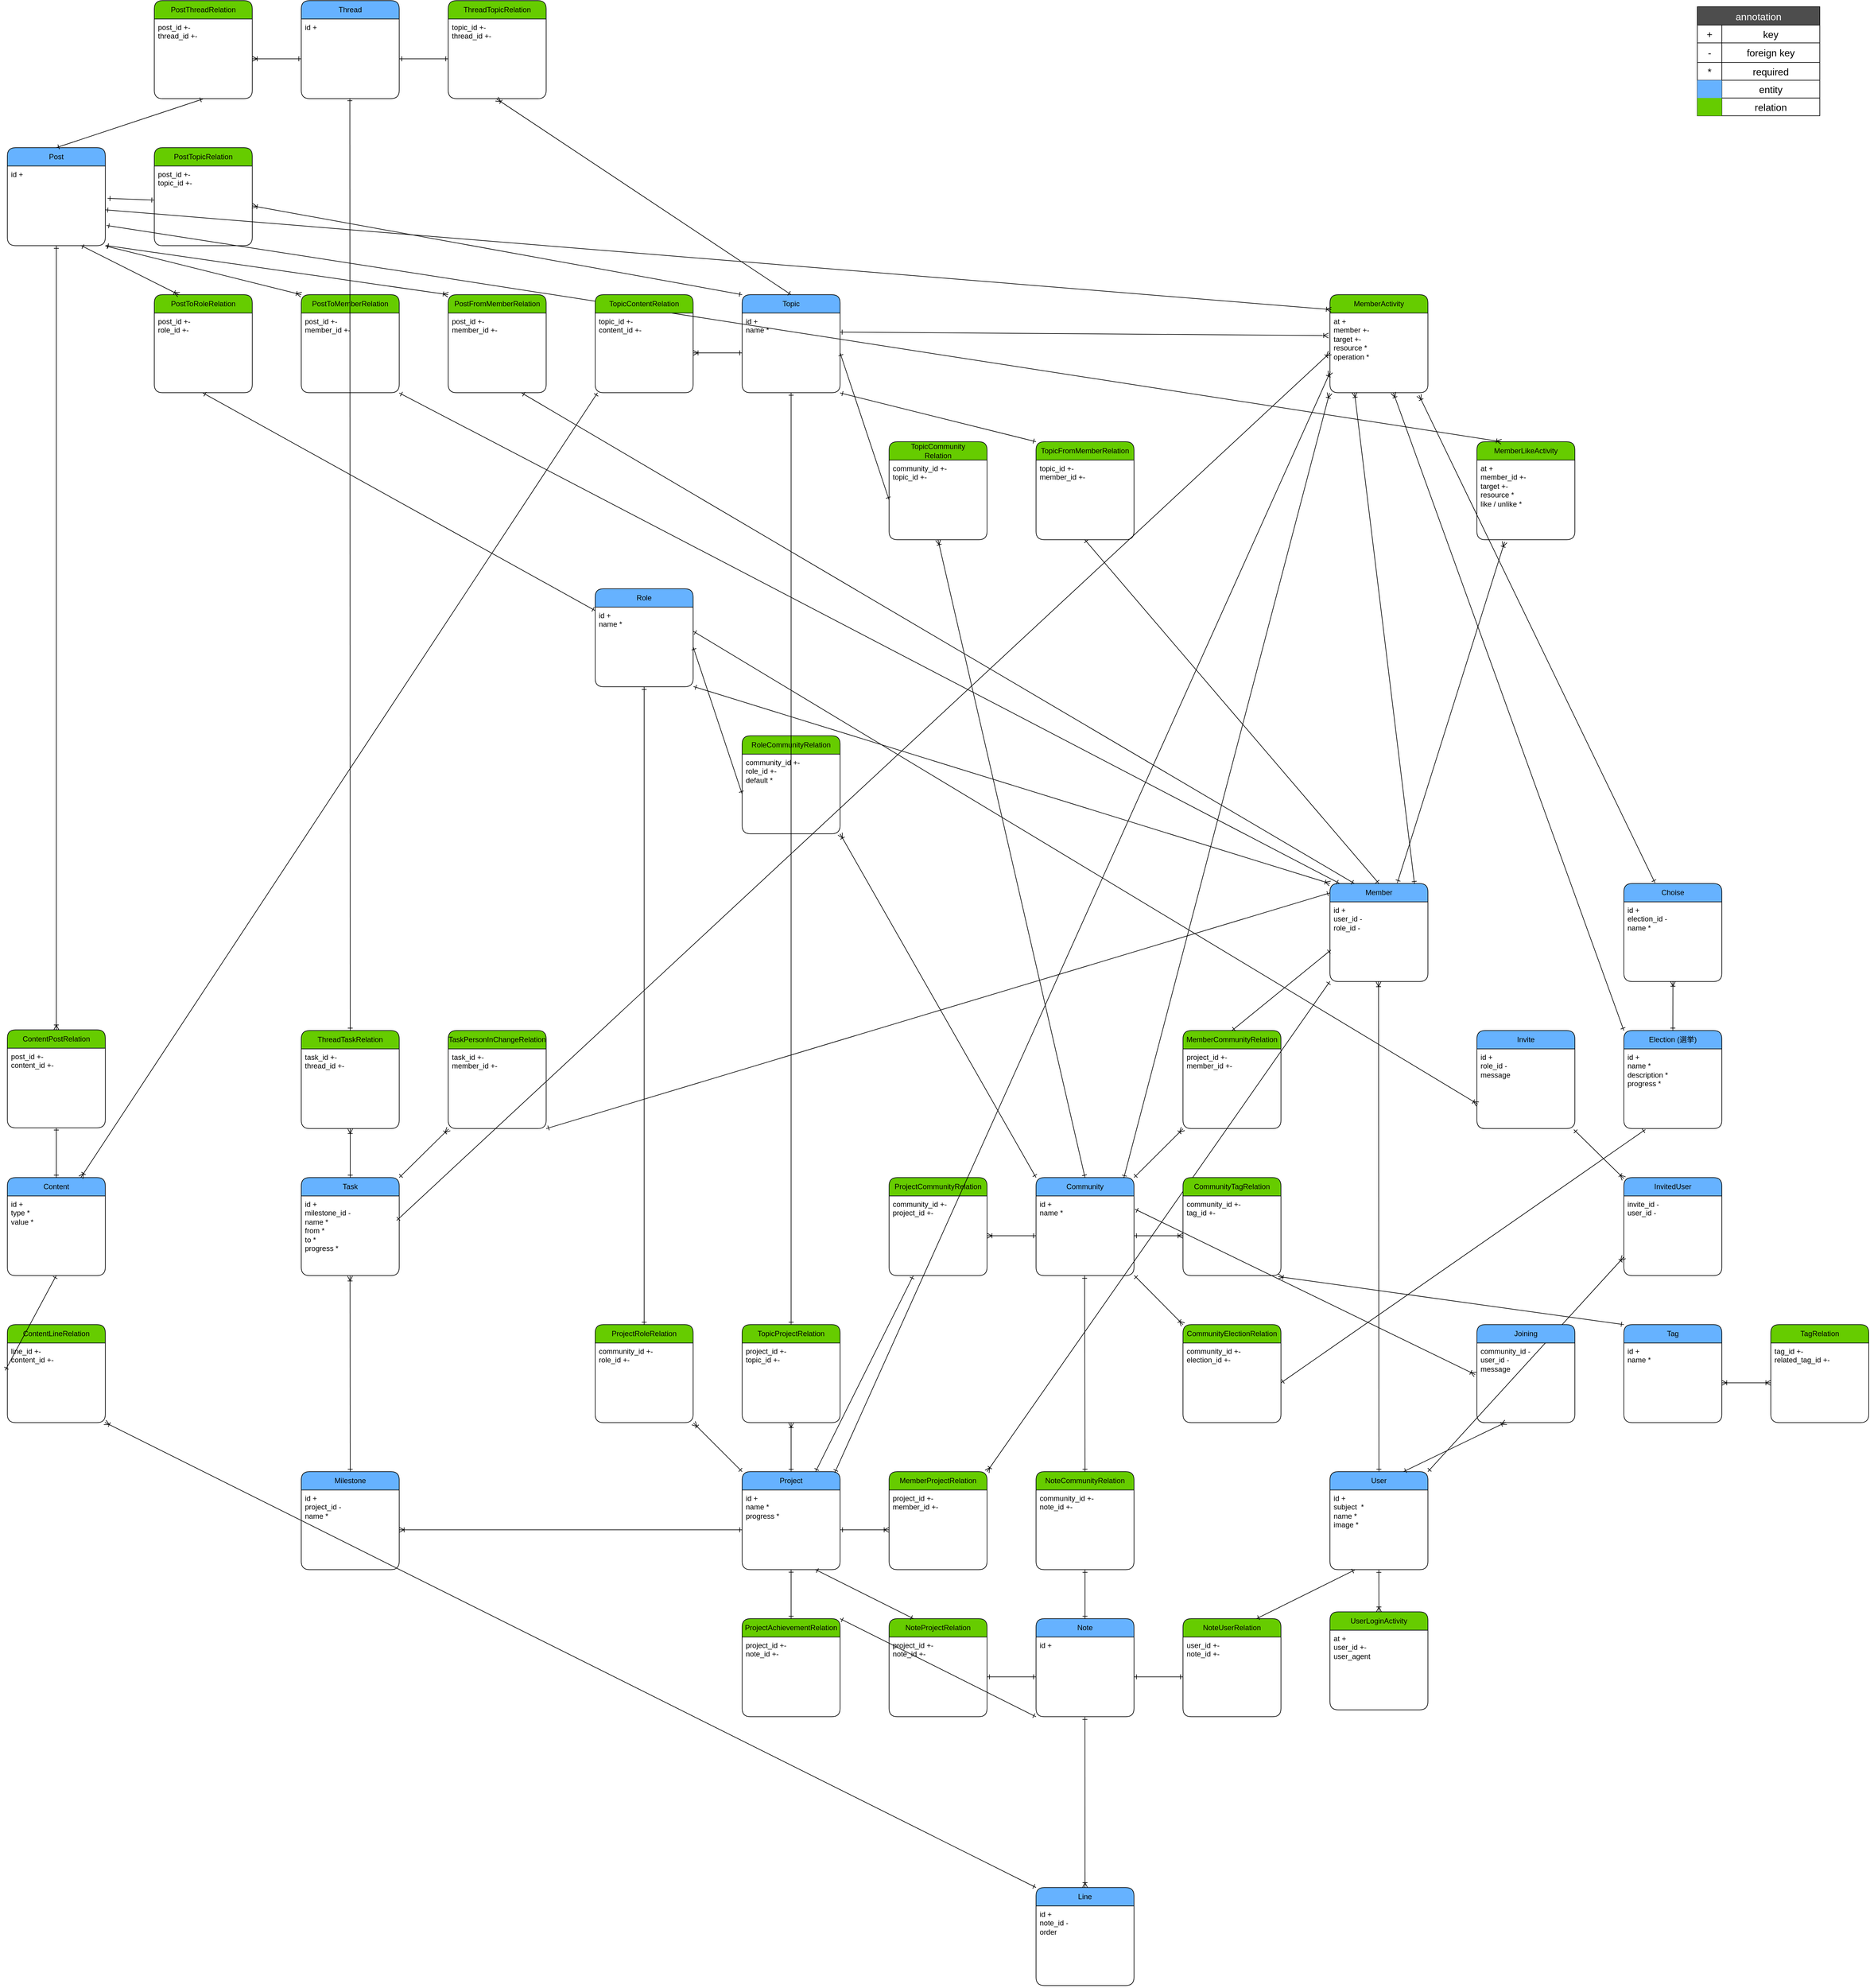 <mxfile>
    <diagram name="ページ1" id="Sx8Gx6IMiKxPeKfWvS9n">
        <mxGraphModel dx="3971" dy="3883" grid="1" gridSize="10" guides="1" tooltips="1" connect="1" arrows="1" fold="1" page="1" pageScale="1" pageWidth="1654" pageHeight="1169" math="0" shadow="0">
            <root>
                <mxCell id="0"/>
                <mxCell id="1" parent="0"/>
                <mxCell id="dewK62gK6V7Sx6gQ4Xnk-5" value="User" style="swimlane;fontStyle=0;childLayout=stackLayout;horizontal=1;startSize=30;horizontalStack=0;resizeParent=1;resizeParentMax=0;resizeLast=0;collapsible=1;marginBottom=0;whiteSpace=wrap;html=1;rounded=1;fillColor=#66B2FF;" parent="1" vertex="1">
                    <mxGeometry x="600" y="1041.17" width="160" height="160" as="geometry"/>
                </mxCell>
                <mxCell id="dewK62gK6V7Sx6gQ4Xnk-6" value="id +&lt;div&gt;subject&amp;nbsp; *&lt;br&gt;&lt;div&gt;name *&lt;/div&gt;&lt;div&gt;image *&lt;/div&gt;&lt;/div&gt;" style="text;strokeColor=none;fillColor=none;align=left;verticalAlign=top;spacingLeft=4;spacingRight=4;overflow=hidden;points=[[0,0.5],[1,0.5]];portConstraint=eastwest;rotatable=0;whiteSpace=wrap;html=1;" parent="dewK62gK6V7Sx6gQ4Xnk-5" vertex="1">
                    <mxGeometry y="30" width="160" height="130" as="geometry"/>
                </mxCell>
                <mxCell id="dewK62gK6V7Sx6gQ4Xnk-72" value="annotation" style="shape=table;startSize=30;container=1;collapsible=0;childLayout=tableLayout;strokeColor=default;fontSize=16;fillColor=#4D4D4D;fontColor=#FFFFFF;" parent="1" vertex="1">
                    <mxGeometry x="1200" y="-1350" width="200" height="178" as="geometry"/>
                </mxCell>
                <mxCell id="dewK62gK6V7Sx6gQ4Xnk-73" value="" style="shape=tableRow;horizontal=0;startSize=0;swimlaneHead=0;swimlaneBody=0;strokeColor=inherit;top=0;left=0;bottom=0;right=0;collapsible=0;dropTarget=0;fillColor=none;points=[[0,0.5],[1,0.5]];portConstraint=eastwest;fontSize=16;" parent="dewK62gK6V7Sx6gQ4Xnk-72" vertex="1">
                    <mxGeometry y="30" width="200" height="29" as="geometry"/>
                </mxCell>
                <mxCell id="dewK62gK6V7Sx6gQ4Xnk-74" value="+" style="shape=partialRectangle;html=1;whiteSpace=wrap;connectable=0;strokeColor=inherit;overflow=hidden;fillColor=none;top=0;left=0;bottom=0;right=0;pointerEvents=1;fontSize=16;" parent="dewK62gK6V7Sx6gQ4Xnk-73" vertex="1">
                    <mxGeometry width="40" height="29" as="geometry">
                        <mxRectangle width="40" height="29" as="alternateBounds"/>
                    </mxGeometry>
                </mxCell>
                <mxCell id="dewK62gK6V7Sx6gQ4Xnk-75" value="key" style="shape=partialRectangle;html=1;whiteSpace=wrap;connectable=0;strokeColor=inherit;overflow=hidden;fillColor=none;top=0;left=0;bottom=0;right=0;pointerEvents=1;fontSize=16;" parent="dewK62gK6V7Sx6gQ4Xnk-73" vertex="1">
                    <mxGeometry x="40" width="160" height="29" as="geometry">
                        <mxRectangle width="160" height="29" as="alternateBounds"/>
                    </mxGeometry>
                </mxCell>
                <mxCell id="dewK62gK6V7Sx6gQ4Xnk-77" value="" style="shape=tableRow;horizontal=0;startSize=0;swimlaneHead=0;swimlaneBody=0;strokeColor=inherit;top=0;left=0;bottom=0;right=0;collapsible=0;dropTarget=0;fillColor=none;points=[[0,0.5],[1,0.5]];portConstraint=eastwest;fontSize=16;" parent="dewK62gK6V7Sx6gQ4Xnk-72" vertex="1">
                    <mxGeometry y="59" width="200" height="32" as="geometry"/>
                </mxCell>
                <mxCell id="dewK62gK6V7Sx6gQ4Xnk-78" value="-" style="shape=partialRectangle;html=1;whiteSpace=wrap;connectable=0;strokeColor=inherit;overflow=hidden;fillColor=none;top=0;left=0;bottom=0;right=0;pointerEvents=1;fontSize=16;" parent="dewK62gK6V7Sx6gQ4Xnk-77" vertex="1">
                    <mxGeometry width="40" height="32" as="geometry">
                        <mxRectangle width="40" height="32" as="alternateBounds"/>
                    </mxGeometry>
                </mxCell>
                <mxCell id="dewK62gK6V7Sx6gQ4Xnk-79" value="foreign key" style="shape=partialRectangle;html=1;whiteSpace=wrap;connectable=0;strokeColor=inherit;overflow=hidden;fillColor=none;top=0;left=0;bottom=0;right=0;pointerEvents=1;fontSize=16;" parent="dewK62gK6V7Sx6gQ4Xnk-77" vertex="1">
                    <mxGeometry x="40" width="160" height="32" as="geometry">
                        <mxRectangle width="160" height="32" as="alternateBounds"/>
                    </mxGeometry>
                </mxCell>
                <mxCell id="dewK62gK6V7Sx6gQ4Xnk-81" value="" style="shape=tableRow;horizontal=0;startSize=0;swimlaneHead=0;swimlaneBody=0;strokeColor=inherit;top=0;left=0;bottom=0;right=0;collapsible=0;dropTarget=0;fillColor=none;points=[[0,0.5],[1,0.5]];portConstraint=eastwest;fontSize=16;" parent="dewK62gK6V7Sx6gQ4Xnk-72" vertex="1">
                    <mxGeometry y="91" width="200" height="29" as="geometry"/>
                </mxCell>
                <mxCell id="dewK62gK6V7Sx6gQ4Xnk-82" value="*" style="shape=partialRectangle;html=1;whiteSpace=wrap;connectable=0;strokeColor=inherit;overflow=hidden;fillColor=none;top=0;left=0;bottom=0;right=0;pointerEvents=1;fontSize=16;" parent="dewK62gK6V7Sx6gQ4Xnk-81" vertex="1">
                    <mxGeometry width="40" height="29" as="geometry">
                        <mxRectangle width="40" height="29" as="alternateBounds"/>
                    </mxGeometry>
                </mxCell>
                <mxCell id="dewK62gK6V7Sx6gQ4Xnk-83" value="required" style="shape=partialRectangle;html=1;whiteSpace=wrap;connectable=0;strokeColor=inherit;overflow=hidden;fillColor=none;top=0;left=0;bottom=0;right=0;pointerEvents=1;fontSize=16;" parent="dewK62gK6V7Sx6gQ4Xnk-81" vertex="1">
                    <mxGeometry x="40" width="160" height="29" as="geometry">
                        <mxRectangle width="160" height="29" as="alternateBounds"/>
                    </mxGeometry>
                </mxCell>
                <mxCell id="dewK62gK6V7Sx6gQ4Xnk-218" style="shape=tableRow;horizontal=0;startSize=0;swimlaneHead=0;swimlaneBody=0;strokeColor=inherit;top=0;left=0;bottom=0;right=0;collapsible=0;dropTarget=0;fillColor=none;points=[[0,0.5],[1,0.5]];portConstraint=eastwest;fontSize=16;" parent="dewK62gK6V7Sx6gQ4Xnk-72" vertex="1">
                    <mxGeometry y="120" width="200" height="29" as="geometry"/>
                </mxCell>
                <mxCell id="dewK62gK6V7Sx6gQ4Xnk-219" style="shape=partialRectangle;html=1;whiteSpace=wrap;connectable=0;strokeColor=inherit;overflow=hidden;fillColor=#66B2FF;top=0;left=0;bottom=0;right=0;pointerEvents=1;fontSize=16;" parent="dewK62gK6V7Sx6gQ4Xnk-218" vertex="1">
                    <mxGeometry width="40" height="29" as="geometry">
                        <mxRectangle width="40" height="29" as="alternateBounds"/>
                    </mxGeometry>
                </mxCell>
                <mxCell id="dewK62gK6V7Sx6gQ4Xnk-220" value="entity" style="shape=partialRectangle;html=1;whiteSpace=wrap;connectable=0;strokeColor=inherit;overflow=hidden;fillColor=none;top=0;left=0;bottom=0;right=0;pointerEvents=1;fontSize=16;" parent="dewK62gK6V7Sx6gQ4Xnk-218" vertex="1">
                    <mxGeometry x="40" width="160" height="29" as="geometry">
                        <mxRectangle width="160" height="29" as="alternateBounds"/>
                    </mxGeometry>
                </mxCell>
                <mxCell id="dewK62gK6V7Sx6gQ4Xnk-221" style="shape=tableRow;horizontal=0;startSize=0;swimlaneHead=0;swimlaneBody=0;strokeColor=inherit;top=0;left=0;bottom=0;right=0;collapsible=0;dropTarget=0;fillColor=none;points=[[0,0.5],[1,0.5]];portConstraint=eastwest;fontSize=16;" parent="dewK62gK6V7Sx6gQ4Xnk-72" vertex="1">
                    <mxGeometry y="149" width="200" height="29" as="geometry"/>
                </mxCell>
                <mxCell id="dewK62gK6V7Sx6gQ4Xnk-222" style="shape=partialRectangle;html=1;whiteSpace=wrap;connectable=0;strokeColor=inherit;overflow=hidden;fillColor=#66CC00;top=0;left=0;bottom=0;right=0;pointerEvents=1;fontSize=16;" parent="dewK62gK6V7Sx6gQ4Xnk-221" vertex="1">
                    <mxGeometry width="40" height="29" as="geometry">
                        <mxRectangle width="40" height="29" as="alternateBounds"/>
                    </mxGeometry>
                </mxCell>
                <mxCell id="dewK62gK6V7Sx6gQ4Xnk-223" value="relation" style="shape=partialRectangle;html=1;whiteSpace=wrap;connectable=0;strokeColor=inherit;overflow=hidden;fillColor=none;top=0;left=0;bottom=0;right=0;pointerEvents=1;fontSize=16;" parent="dewK62gK6V7Sx6gQ4Xnk-221" vertex="1">
                    <mxGeometry x="40" width="160" height="29" as="geometry">
                        <mxRectangle width="160" height="29" as="alternateBounds"/>
                    </mxGeometry>
                </mxCell>
                <mxCell id="dewK62gK6V7Sx6gQ4Xnk-88" value="Note" style="swimlane;fontStyle=0;childLayout=stackLayout;horizontal=1;startSize=30;horizontalStack=0;resizeParent=1;resizeParentMax=0;resizeLast=0;collapsible=1;marginBottom=0;whiteSpace=wrap;html=1;rounded=1;fillColor=#66B2FF;" parent="1" vertex="1">
                    <mxGeometry x="120" y="1281.17" width="160" height="160" as="geometry"/>
                </mxCell>
                <mxCell id="dewK62gK6V7Sx6gQ4Xnk-89" value="&lt;div&gt;id +&lt;/div&gt;" style="text;strokeColor=none;fillColor=none;align=left;verticalAlign=top;spacingLeft=4;spacingRight=4;overflow=hidden;points=[[0,0.5],[1,0.5]];portConstraint=eastwest;rotatable=0;whiteSpace=wrap;html=1;" parent="dewK62gK6V7Sx6gQ4Xnk-88" vertex="1">
                    <mxGeometry y="30" width="160" height="130" as="geometry"/>
                </mxCell>
                <mxCell id="dewK62gK6V7Sx6gQ4Xnk-91" value="Line" style="swimlane;fontStyle=0;childLayout=stackLayout;horizontal=1;startSize=30;horizontalStack=0;resizeParent=1;resizeParentMax=0;resizeLast=0;collapsible=1;marginBottom=0;whiteSpace=wrap;html=1;rounded=1;fillColor=#66B2FF;" parent="1" vertex="1">
                    <mxGeometry x="120" y="1720" width="160" height="160" as="geometry"/>
                </mxCell>
                <mxCell id="dewK62gK6V7Sx6gQ4Xnk-92" value="&lt;div&gt;&lt;span style=&quot;background-color: initial;&quot;&gt;id +&lt;/span&gt;&lt;/div&gt;&lt;div&gt;&lt;span style=&quot;background-color: initial;&quot;&gt;note_id -&lt;/span&gt;&lt;br&gt;&lt;/div&gt;&lt;div&gt;&lt;span style=&quot;background-color: initial;&quot;&gt;order&amp;nbsp;&lt;/span&gt;&lt;/div&gt;" style="text;strokeColor=none;fillColor=none;align=left;verticalAlign=top;spacingLeft=4;spacingRight=4;overflow=hidden;points=[[0,0.5],[1,0.5]];portConstraint=eastwest;rotatable=0;whiteSpace=wrap;html=1;" parent="dewK62gK6V7Sx6gQ4Xnk-91" vertex="1">
                    <mxGeometry y="30" width="160" height="130" as="geometry"/>
                </mxCell>
                <mxCell id="dewK62gK6V7Sx6gQ4Xnk-93" value="NoteUserRelation" style="swimlane;fontStyle=0;childLayout=stackLayout;horizontal=1;startSize=30;horizontalStack=0;resizeParent=1;resizeParentMax=0;resizeLast=0;collapsible=1;marginBottom=0;whiteSpace=wrap;html=1;rounded=1;fillColor=#66CC00;" parent="1" vertex="1">
                    <mxGeometry x="360" y="1281.17" width="160" height="160" as="geometry"/>
                </mxCell>
                <mxCell id="dewK62gK6V7Sx6gQ4Xnk-94" value="&lt;div&gt;user_id +-&lt;/div&gt;&lt;div&gt;note_id +-&lt;/div&gt;&lt;div&gt;&lt;br&gt;&lt;/div&gt;" style="text;strokeColor=none;fillColor=none;align=left;verticalAlign=top;spacingLeft=4;spacingRight=4;overflow=hidden;points=[[0,0.5],[1,0.5]];portConstraint=eastwest;rotatable=0;whiteSpace=wrap;html=1;" parent="dewK62gK6V7Sx6gQ4Xnk-93" vertex="1">
                    <mxGeometry y="30" width="160" height="130" as="geometry"/>
                </mxCell>
                <mxCell id="dewK62gK6V7Sx6gQ4Xnk-95" style="rounded=0;orthogonalLoop=1;jettySize=auto;html=1;entryX=0.75;entryY=0;entryDx=0;entryDy=0;startArrow=ERone;startFill=0;endArrow=ERone;endFill=0;exitX=0.254;exitY=1.003;exitDx=0;exitDy=0;exitPerimeter=0;" parent="1" source="dewK62gK6V7Sx6gQ4Xnk-6" target="dewK62gK6V7Sx6gQ4Xnk-93" edge="1">
                    <mxGeometry relative="1" as="geometry">
                        <mxPoint x="530" y="1146.17" as="sourcePoint"/>
                        <mxPoint x="610" y="1146.17" as="targetPoint"/>
                    </mxGeometry>
                </mxCell>
                <mxCell id="dewK62gK6V7Sx6gQ4Xnk-96" style="rounded=0;orthogonalLoop=1;jettySize=auto;html=1;startArrow=ERone;startFill=0;endArrow=ERone;endFill=0;exitX=1;exitY=0.5;exitDx=0;exitDy=0;entryX=0;entryY=0.5;entryDx=0;entryDy=0;" parent="1" source="dewK62gK6V7Sx6gQ4Xnk-89" target="dewK62gK6V7Sx6gQ4Xnk-94" edge="1">
                    <mxGeometry relative="1" as="geometry">
                        <mxPoint x="370" y="1146.17" as="sourcePoint"/>
                        <mxPoint x="120" y="1136.17" as="targetPoint"/>
                    </mxGeometry>
                </mxCell>
                <mxCell id="dewK62gK6V7Sx6gQ4Xnk-97" style="rounded=0;orthogonalLoop=1;jettySize=auto;html=1;entryX=0.5;entryY=0;entryDx=0;entryDy=0;startArrow=ERone;startFill=0;endArrow=ERoneToMany;endFill=0;exitX=0.499;exitY=1.004;exitDx=0;exitDy=0;exitPerimeter=0;" parent="1" source="dewK62gK6V7Sx6gQ4Xnk-89" target="dewK62gK6V7Sx6gQ4Xnk-91" edge="1">
                    <mxGeometry relative="1" as="geometry">
                        <mxPoint x="770" y="1345" as="sourcePoint"/>
                        <mxPoint x="850" y="1345" as="targetPoint"/>
                    </mxGeometry>
                </mxCell>
                <mxCell id="dewK62gK6V7Sx6gQ4Xnk-98" value="Community" style="swimlane;fontStyle=0;childLayout=stackLayout;horizontal=1;startSize=30;horizontalStack=0;resizeParent=1;resizeParentMax=0;resizeLast=0;collapsible=1;marginBottom=0;whiteSpace=wrap;html=1;rounded=1;fillColor=#66B2FF;" parent="1" vertex="1">
                    <mxGeometry x="120" y="561.17" width="160" height="160" as="geometry"/>
                </mxCell>
                <mxCell id="dewK62gK6V7Sx6gQ4Xnk-99" value="id +&lt;div&gt;name *&lt;/div&gt;&lt;div&gt;&lt;br&gt;&lt;/div&gt;" style="text;strokeColor=none;fillColor=none;align=left;verticalAlign=top;spacingLeft=4;spacingRight=4;overflow=hidden;points=[[0,0.5],[1,0.5]];portConstraint=eastwest;rotatable=0;whiteSpace=wrap;html=1;" parent="dewK62gK6V7Sx6gQ4Xnk-98" vertex="1">
                    <mxGeometry y="30" width="160" height="130" as="geometry"/>
                </mxCell>
                <mxCell id="dewK62gK6V7Sx6gQ4Xnk-100" value="Member" style="swimlane;fontStyle=0;childLayout=stackLayout;horizontal=1;startSize=30;horizontalStack=0;resizeParent=1;resizeParentMax=0;resizeLast=0;collapsible=1;marginBottom=0;whiteSpace=wrap;html=1;rounded=1;fillColor=#66B2FF;" parent="1" vertex="1">
                    <mxGeometry x="600" y="81.17" width="160" height="160" as="geometry"/>
                </mxCell>
                <mxCell id="dewK62gK6V7Sx6gQ4Xnk-101" value="&lt;div&gt;id +&lt;/div&gt;&lt;div&gt;&lt;span style=&quot;background-color: initial;&quot;&gt;user_id -&lt;/span&gt;&lt;/div&gt;&lt;div&gt;&lt;span style=&quot;background-color: initial;&quot;&gt;role_id -&lt;/span&gt;&lt;/div&gt;" style="text;strokeColor=none;fillColor=none;align=left;verticalAlign=top;spacingLeft=4;spacingRight=4;overflow=hidden;points=[[0,0.5],[1,0.5]];portConstraint=eastwest;rotatable=0;whiteSpace=wrap;html=1;" parent="dewK62gK6V7Sx6gQ4Xnk-100" vertex="1">
                    <mxGeometry y="30" width="160" height="130" as="geometry"/>
                </mxCell>
                <mxCell id="dewK62gK6V7Sx6gQ4Xnk-102" value="NoteCommunityRelation" style="swimlane;fontStyle=0;childLayout=stackLayout;horizontal=1;startSize=30;horizontalStack=0;resizeParent=1;resizeParentMax=0;resizeLast=0;collapsible=1;marginBottom=0;whiteSpace=wrap;html=1;rounded=1;fillColor=#66CC00;" parent="1" vertex="1">
                    <mxGeometry x="120" y="1041.17" width="160" height="160" as="geometry"/>
                </mxCell>
                <mxCell id="dewK62gK6V7Sx6gQ4Xnk-103" value="&lt;div&gt;community_id +-&lt;/div&gt;&lt;div&gt;note_id +-&lt;/div&gt;&lt;div&gt;&lt;br&gt;&lt;/div&gt;" style="text;strokeColor=none;fillColor=none;align=left;verticalAlign=top;spacingLeft=4;spacingRight=4;overflow=hidden;points=[[0,0.5],[1,0.5]];portConstraint=eastwest;rotatable=0;whiteSpace=wrap;html=1;" parent="dewK62gK6V7Sx6gQ4Xnk-102" vertex="1">
                    <mxGeometry y="30" width="160" height="130" as="geometry"/>
                </mxCell>
                <mxCell id="dewK62gK6V7Sx6gQ4Xnk-104" style="rounded=0;orthogonalLoop=1;jettySize=auto;html=1;startArrow=ERone;startFill=0;endArrow=ERone;endFill=0;exitX=0.496;exitY=1.003;exitDx=0;exitDy=0;entryX=0.5;entryY=0;entryDx=0;entryDy=0;exitPerimeter=0;" parent="1" source="dewK62gK6V7Sx6gQ4Xnk-99" target="dewK62gK6V7Sx6gQ4Xnk-102" edge="1">
                    <mxGeometry relative="1" as="geometry">
                        <mxPoint x="50" y="906.17" as="sourcePoint"/>
                        <mxPoint x="130" y="906.17" as="targetPoint"/>
                    </mxGeometry>
                </mxCell>
                <mxCell id="dewK62gK6V7Sx6gQ4Xnk-105" style="rounded=0;orthogonalLoop=1;jettySize=auto;html=1;startArrow=ERone;startFill=0;endArrow=ERone;endFill=0;exitX=0.5;exitY=1.003;exitDx=0;exitDy=0;exitPerimeter=0;entryX=0.5;entryY=0;entryDx=0;entryDy=0;" parent="1" source="dewK62gK6V7Sx6gQ4Xnk-103" target="dewK62gK6V7Sx6gQ4Xnk-88" edge="1">
                    <mxGeometry relative="1" as="geometry">
                        <mxPoint x="-30" y="971.17" as="sourcePoint"/>
                        <mxPoint x="-30" y="1051.17" as="targetPoint"/>
                    </mxGeometry>
                </mxCell>
                <mxCell id="dewK62gK6V7Sx6gQ4Xnk-106" style="rounded=0;orthogonalLoop=1;jettySize=auto;html=1;startArrow=ERone;startFill=0;endArrow=ERoneToMany;endFill=0;exitX=1;exitY=0;exitDx=0;exitDy=0;entryX=0;entryY=1.003;entryDx=0;entryDy=0;entryPerimeter=0;" parent="1" source="dewK62gK6V7Sx6gQ4Xnk-98" target="dewK62gK6V7Sx6gQ4Xnk-159" edge="1">
                    <mxGeometry relative="1" as="geometry">
                        <mxPoint x="770" y="466.17" as="sourcePoint"/>
                        <mxPoint x="850" y="466.17" as="targetPoint"/>
                    </mxGeometry>
                </mxCell>
                <mxCell id="dewK62gK6V7Sx6gQ4Xnk-107" style="rounded=0;orthogonalLoop=1;jettySize=auto;html=1;entryX=0.496;entryY=1.003;entryDx=0;entryDy=0;startArrow=ERone;startFill=0;endArrow=ERoneToMany;endFill=0;exitX=0.5;exitY=0;exitDx=0;exitDy=0;entryPerimeter=0;" parent="1" source="dewK62gK6V7Sx6gQ4Xnk-5" target="dewK62gK6V7Sx6gQ4Xnk-101" edge="1">
                    <mxGeometry relative="1" as="geometry">
                        <mxPoint x="400" y="531.17" as="sourcePoint"/>
                        <mxPoint x="480" y="531.17" as="targetPoint"/>
                    </mxGeometry>
                </mxCell>
                <mxCell id="dewK62gK6V7Sx6gQ4Xnk-110" value="Topic" style="swimlane;fontStyle=0;childLayout=stackLayout;horizontal=1;startSize=30;horizontalStack=0;resizeParent=1;resizeParentMax=0;resizeLast=0;collapsible=1;marginBottom=0;whiteSpace=wrap;html=1;rounded=1;fillColor=#66B2FF;" parent="1" vertex="1">
                    <mxGeometry x="-360" y="-880" width="160" height="160" as="geometry"/>
                </mxCell>
                <mxCell id="dewK62gK6V7Sx6gQ4Xnk-111" value="id +&lt;div&gt;&lt;div&gt;name *&lt;/div&gt;&lt;div&gt;&lt;br&gt;&lt;/div&gt;&lt;/div&gt;" style="text;strokeColor=none;fillColor=none;align=left;verticalAlign=top;spacingLeft=4;spacingRight=4;overflow=hidden;points=[[0,0.5],[1,0.5]];portConstraint=eastwest;rotatable=0;whiteSpace=wrap;html=1;" parent="dewK62gK6V7Sx6gQ4Xnk-110" vertex="1">
                    <mxGeometry y="30" width="160" height="130" as="geometry"/>
                </mxCell>
                <mxCell id="dewK62gK6V7Sx6gQ4Xnk-112" value="TopicCommunity&lt;br&gt;Relation" style="swimlane;fontStyle=0;childLayout=stackLayout;horizontal=1;startSize=30;horizontalStack=0;resizeParent=1;resizeParentMax=0;resizeLast=0;collapsible=1;marginBottom=0;whiteSpace=wrap;html=1;rounded=1;fillColor=#66CC00;" parent="1" vertex="1">
                    <mxGeometry x="-120" y="-640" width="160" height="160" as="geometry"/>
                </mxCell>
                <mxCell id="dewK62gK6V7Sx6gQ4Xnk-113" value="&lt;div&gt;community_id +-&lt;/div&gt;&lt;div&gt;topic_id +-&lt;/div&gt;&lt;div&gt;&lt;br&gt;&lt;/div&gt;" style="text;strokeColor=none;fillColor=none;align=left;verticalAlign=top;spacingLeft=4;spacingRight=4;overflow=hidden;points=[[0,0.5],[1,0.5]];portConstraint=eastwest;rotatable=0;whiteSpace=wrap;html=1;" parent="dewK62gK6V7Sx6gQ4Xnk-112" vertex="1">
                    <mxGeometry y="30" width="160" height="130" as="geometry"/>
                </mxCell>
                <mxCell id="dewK62gK6V7Sx6gQ4Xnk-114" style="rounded=0;orthogonalLoop=1;jettySize=auto;html=1;startArrow=ERone;startFill=0;endArrow=ERoneToMany;endFill=0;exitX=0.5;exitY=0;exitDx=0;exitDy=0;entryX=0.5;entryY=1.003;entryDx=0;entryDy=0;entryPerimeter=0;" parent="1" source="dewK62gK6V7Sx6gQ4Xnk-98" target="dewK62gK6V7Sx6gQ4Xnk-113" edge="1">
                    <mxGeometry relative="1" as="geometry">
                        <mxPoint x="50" y="-13.83" as="sourcePoint"/>
                        <mxPoint x="130" y="-13.83" as="targetPoint"/>
                    </mxGeometry>
                </mxCell>
                <mxCell id="dewK62gK6V7Sx6gQ4Xnk-115" style="rounded=0;orthogonalLoop=1;jettySize=auto;html=1;startArrow=ERone;startFill=0;endArrow=ERone;endFill=0;exitX=0;exitY=0.5;exitDx=0;exitDy=0;entryX=1;entryY=0.5;entryDx=0;entryDy=0;" parent="1" source="dewK62gK6V7Sx6gQ4Xnk-113" target="dewK62gK6V7Sx6gQ4Xnk-111" edge="1">
                    <mxGeometry relative="1" as="geometry">
                        <mxPoint x="-110" y="-775" as="sourcePoint"/>
                        <mxPoint x="-190" y="-775" as="targetPoint"/>
                    </mxGeometry>
                </mxCell>
                <mxCell id="dewK62gK6V7Sx6gQ4Xnk-116" value="Post" style="swimlane;fontStyle=0;childLayout=stackLayout;horizontal=1;startSize=30;horizontalStack=0;resizeParent=1;resizeParentMax=0;resizeLast=0;collapsible=1;marginBottom=0;whiteSpace=wrap;html=1;rounded=1;fillColor=#66B2FF;" parent="1" vertex="1">
                    <mxGeometry x="-1560" y="-1120" width="160" height="160" as="geometry"/>
                </mxCell>
                <mxCell id="dewK62gK6V7Sx6gQ4Xnk-117" value="id +" style="text;strokeColor=none;fillColor=none;align=left;verticalAlign=top;spacingLeft=4;spacingRight=4;overflow=hidden;points=[[0,0.5],[1,0.5]];portConstraint=eastwest;rotatable=0;whiteSpace=wrap;html=1;" parent="dewK62gK6V7Sx6gQ4Xnk-116" vertex="1">
                    <mxGeometry y="30" width="160" height="130" as="geometry"/>
                </mxCell>
                <mxCell id="dewK62gK6V7Sx6gQ4Xnk-118" value="Content" style="swimlane;fontStyle=0;childLayout=stackLayout;horizontal=1;startSize=30;horizontalStack=0;resizeParent=1;resizeParentMax=0;resizeLast=0;collapsible=1;marginBottom=0;whiteSpace=wrap;html=1;rounded=1;fillColor=#66B2FF;" parent="1" vertex="1">
                    <mxGeometry x="-1560" y="561.17" width="160" height="160" as="geometry"/>
                </mxCell>
                <mxCell id="dewK62gK6V7Sx6gQ4Xnk-119" value="&lt;div&gt;id +&lt;/div&gt;&lt;div&gt;&lt;span style=&quot;background-color: initial;&quot;&gt;type *&lt;/span&gt;&lt;/div&gt;&lt;div&gt;value *&lt;/div&gt;" style="text;strokeColor=none;fillColor=none;align=left;verticalAlign=top;spacingLeft=4;spacingRight=4;overflow=hidden;points=[[0,0.5],[1,0.5]];portConstraint=eastwest;rotatable=0;whiteSpace=wrap;html=1;" parent="dewK62gK6V7Sx6gQ4Xnk-118" vertex="1">
                    <mxGeometry y="30" width="160" height="130" as="geometry"/>
                </mxCell>
                <mxCell id="dewK62gK6V7Sx6gQ4Xnk-120" value="ContentLineRelation" style="swimlane;fontStyle=0;childLayout=stackLayout;horizontal=1;startSize=30;horizontalStack=0;resizeParent=1;resizeParentMax=0;resizeLast=0;collapsible=1;marginBottom=0;whiteSpace=wrap;html=1;rounded=1;fillColor=#66CC00;" parent="1" vertex="1">
                    <mxGeometry x="-1560" y="801.17" width="160" height="160" as="geometry"/>
                </mxCell>
                <mxCell id="dewK62gK6V7Sx6gQ4Xnk-121" value="&lt;div&gt;line_id +-&lt;/div&gt;&lt;div&gt;content_id +-&lt;/div&gt;&lt;div&gt;&lt;br&gt;&lt;/div&gt;" style="text;strokeColor=none;fillColor=none;align=left;verticalAlign=top;spacingLeft=4;spacingRight=4;overflow=hidden;points=[[0,0.5],[1,0.5]];portConstraint=eastwest;rotatable=0;whiteSpace=wrap;html=1;" parent="dewK62gK6V7Sx6gQ4Xnk-120" vertex="1">
                    <mxGeometry y="30" width="160" height="130" as="geometry"/>
                </mxCell>
                <mxCell id="dewK62gK6V7Sx6gQ4Xnk-122" style="rounded=0;orthogonalLoop=1;jettySize=auto;html=1;entryX=0.996;entryY=0.997;entryDx=0;entryDy=0;startArrow=ERone;startFill=0;endArrow=ERoneToMany;endFill=0;exitX=0;exitY=0;exitDx=0;exitDy=0;entryPerimeter=0;" parent="1" source="dewK62gK6V7Sx6gQ4Xnk-91" target="dewK62gK6V7Sx6gQ4Xnk-121" edge="1">
                    <mxGeometry relative="1" as="geometry">
                        <mxPoint x="-280" y="1600" as="sourcePoint"/>
                        <mxPoint x="-270" y="1250" as="targetPoint"/>
                    </mxGeometry>
                </mxCell>
                <mxCell id="dewK62gK6V7Sx6gQ4Xnk-123" style="rounded=0;orthogonalLoop=1;jettySize=auto;html=1;entryX=-0.021;entryY=0.344;entryDx=0;entryDy=0;startArrow=ERone;startFill=0;endArrow=ERone;endFill=0;exitX=0.5;exitY=0.997;exitDx=0;exitDy=0;exitPerimeter=0;entryPerimeter=0;" parent="1" source="dewK62gK6V7Sx6gQ4Xnk-119" target="dewK62gK6V7Sx6gQ4Xnk-121" edge="1">
                    <mxGeometry relative="1" as="geometry">
                        <mxPoint x="-470" y="830" as="sourcePoint"/>
                        <mxPoint x="-550" y="830" as="targetPoint"/>
                    </mxGeometry>
                </mxCell>
                <mxCell id="dewK62gK6V7Sx6gQ4Xnk-124" value="ContentPostRelation" style="swimlane;fontStyle=0;childLayout=stackLayout;horizontal=1;startSize=30;horizontalStack=0;resizeParent=1;resizeParentMax=0;resizeLast=0;collapsible=1;marginBottom=0;whiteSpace=wrap;html=1;rounded=1;fillColor=#66CC00;" parent="1" vertex="1">
                    <mxGeometry x="-1560" y="320" width="160" height="160" as="geometry"/>
                </mxCell>
                <mxCell id="dewK62gK6V7Sx6gQ4Xnk-125" value="&lt;div&gt;post_id +-&lt;/div&gt;&lt;div&gt;content_id +-&lt;/div&gt;&lt;div&gt;&lt;br&gt;&lt;/div&gt;" style="text;strokeColor=none;fillColor=none;align=left;verticalAlign=top;spacingLeft=4;spacingRight=4;overflow=hidden;points=[[0,0.5],[1,0.5]];portConstraint=eastwest;rotatable=0;whiteSpace=wrap;html=1;" parent="dewK62gK6V7Sx6gQ4Xnk-124" vertex="1">
                    <mxGeometry y="30" width="160" height="130" as="geometry"/>
                </mxCell>
                <mxCell id="dewK62gK6V7Sx6gQ4Xnk-128" style="rounded=0;orthogonalLoop=1;jettySize=auto;html=1;entryX=0.5;entryY=0.997;entryDx=0;entryDy=0;startArrow=ERone;startFill=0;endArrow=ERone;endFill=0;exitX=0.5;exitY=0;exitDx=0;exitDy=0;entryPerimeter=0;" parent="1" source="dewK62gK6V7Sx6gQ4Xnk-118" target="dewK62gK6V7Sx6gQ4Xnk-125" edge="1">
                    <mxGeometry relative="1" as="geometry">
                        <mxPoint x="-1480" y="450" as="sourcePoint"/>
                        <mxPoint x="-1480" y="530" as="targetPoint"/>
                    </mxGeometry>
                </mxCell>
                <mxCell id="dewK62gK6V7Sx6gQ4Xnk-129" style="rounded=0;orthogonalLoop=1;jettySize=auto;html=1;entryX=0.5;entryY=0;entryDx=0;entryDy=0;startArrow=ERone;startFill=0;endArrow=ERoneToMany;endFill=0;exitX=0.5;exitY=1.003;exitDx=0;exitDy=0;exitPerimeter=0;" parent="1" source="dewK62gK6V7Sx6gQ4Xnk-117" target="dewK62gK6V7Sx6gQ4Xnk-124" edge="1">
                    <mxGeometry relative="1" as="geometry">
                        <mxPoint x="-1120" y="425" as="sourcePoint"/>
                        <mxPoint x="-1400" y="425" as="targetPoint"/>
                    </mxGeometry>
                </mxCell>
                <mxCell id="dewK62gK6V7Sx6gQ4Xnk-130" value="ThreadTopicRelation" style="swimlane;fontStyle=0;childLayout=stackLayout;horizontal=1;startSize=30;horizontalStack=0;resizeParent=1;resizeParentMax=0;resizeLast=0;collapsible=1;marginBottom=0;whiteSpace=wrap;html=1;rounded=1;fillColor=#66CC00;" parent="1" vertex="1">
                    <mxGeometry x="-840" y="-1360" width="160" height="160" as="geometry"/>
                </mxCell>
                <mxCell id="dewK62gK6V7Sx6gQ4Xnk-131" value="&lt;div&gt;topic_id +-&lt;/div&gt;&lt;div&gt;thread_id +-&lt;/div&gt;&lt;div&gt;&lt;br&gt;&lt;/div&gt;" style="text;strokeColor=none;fillColor=none;align=left;verticalAlign=top;spacingLeft=4;spacingRight=4;overflow=hidden;points=[[0,0.5],[1,0.5]];portConstraint=eastwest;rotatable=0;whiteSpace=wrap;html=1;" parent="dewK62gK6V7Sx6gQ4Xnk-130" vertex="1">
                    <mxGeometry y="30" width="160" height="130" as="geometry"/>
                </mxCell>
                <mxCell id="dewK62gK6V7Sx6gQ4Xnk-132" style="rounded=0;orthogonalLoop=1;jettySize=auto;html=1;startArrow=ERone;startFill=0;endArrow=ERoneToMany;endFill=0;exitX=0.5;exitY=0;exitDx=0;exitDy=0;entryX=0.496;entryY=1.005;entryDx=0;entryDy=0;entryPerimeter=0;" parent="1" source="dewK62gK6V7Sx6gQ4Xnk-110" target="dewK62gK6V7Sx6gQ4Xnk-131" edge="1">
                    <mxGeometry relative="1" as="geometry">
                        <mxPoint x="-30" y="-870" as="sourcePoint"/>
                        <mxPoint x="-30" y="-950" as="targetPoint"/>
                    </mxGeometry>
                </mxCell>
                <mxCell id="dewK62gK6V7Sx6gQ4Xnk-133" style="rounded=0;orthogonalLoop=1;jettySize=auto;html=1;entryX=0;entryY=0.5;entryDx=0;entryDy=0;startArrow=ERone;startFill=0;endArrow=ERone;endFill=0;exitX=1;exitY=0.5;exitDx=0;exitDy=0;" parent="1" source="dewK62gK6V7Sx6gQ4Xnk-189" target="dewK62gK6V7Sx6gQ4Xnk-131" edge="1">
                    <mxGeometry relative="1" as="geometry">
                        <mxPoint x="-640" y="-1280" as="sourcePoint"/>
                        <mxPoint x="-320" y="-1520" as="targetPoint"/>
                    </mxGeometry>
                </mxCell>
                <mxCell id="dewK62gK6V7Sx6gQ4Xnk-135" value="Project" style="swimlane;fontStyle=0;childLayout=stackLayout;horizontal=1;startSize=30;horizontalStack=0;resizeParent=1;resizeParentMax=0;resizeLast=0;collapsible=1;marginBottom=0;whiteSpace=wrap;html=1;rounded=1;fillColor=#66B2FF;" parent="1" vertex="1">
                    <mxGeometry x="-360" y="1041.17" width="160" height="160" as="geometry"/>
                </mxCell>
                <mxCell id="dewK62gK6V7Sx6gQ4Xnk-136" value="id +&lt;div&gt;name *&lt;/div&gt;&lt;div&gt;progress *&lt;/div&gt;" style="text;strokeColor=none;fillColor=none;align=left;verticalAlign=top;spacingLeft=4;spacingRight=4;overflow=hidden;points=[[0,0.5],[1,0.5]];portConstraint=eastwest;rotatable=0;whiteSpace=wrap;html=1;" parent="dewK62gK6V7Sx6gQ4Xnk-135" vertex="1">
                    <mxGeometry y="30" width="160" height="130" as="geometry"/>
                </mxCell>
                <mxCell id="dewK62gK6V7Sx6gQ4Xnk-137" value="ProjectCommunityRelation" style="swimlane;fontStyle=0;childLayout=stackLayout;horizontal=1;startSize=30;horizontalStack=0;resizeParent=1;resizeParentMax=0;resizeLast=0;collapsible=1;marginBottom=0;whiteSpace=wrap;html=1;rounded=1;fillColor=#66CC00;" parent="1" vertex="1">
                    <mxGeometry x="-120" y="561.17" width="160" height="160" as="geometry"/>
                </mxCell>
                <mxCell id="dewK62gK6V7Sx6gQ4Xnk-138" value="&lt;div&gt;community_id +-&lt;/div&gt;&lt;div&gt;project_id +-&lt;/div&gt;&lt;div&gt;&lt;br&gt;&lt;/div&gt;" style="text;strokeColor=none;fillColor=none;align=left;verticalAlign=top;spacingLeft=4;spacingRight=4;overflow=hidden;points=[[0,0.5],[1,0.5]];portConstraint=eastwest;rotatable=0;whiteSpace=wrap;html=1;" parent="dewK62gK6V7Sx6gQ4Xnk-137" vertex="1">
                    <mxGeometry y="30" width="160" height="130" as="geometry"/>
                </mxCell>
                <mxCell id="dewK62gK6V7Sx6gQ4Xnk-139" style="rounded=0;orthogonalLoop=1;jettySize=auto;html=1;startArrow=ERone;startFill=0;endArrow=ERoneToMany;endFill=0;exitX=0;exitY=0.5;exitDx=0;exitDy=0;entryX=1;entryY=0.5;entryDx=0;entryDy=0;" parent="1" source="dewK62gK6V7Sx6gQ4Xnk-99" target="dewK62gK6V7Sx6gQ4Xnk-138" edge="1">
                    <mxGeometry relative="1" as="geometry">
                        <mxPoint x="210" y="571.17" as="sourcePoint"/>
                        <mxPoint x="210" y="491.17" as="targetPoint"/>
                    </mxGeometry>
                </mxCell>
                <mxCell id="dewK62gK6V7Sx6gQ4Xnk-140" style="rounded=0;orthogonalLoop=1;jettySize=auto;html=1;startArrow=ERone;startFill=0;endArrow=ERone;endFill=0;exitX=0.246;exitY=1.003;exitDx=0;exitDy=0;entryX=0.75;entryY=0;entryDx=0;entryDy=0;exitPerimeter=0;" parent="1" source="dewK62gK6V7Sx6gQ4Xnk-138" target="dewK62gK6V7Sx6gQ4Xnk-135" edge="1">
                    <mxGeometry relative="1" as="geometry">
                        <mxPoint x="209" y="731.17" as="sourcePoint"/>
                        <mxPoint x="210" y="811.17" as="targetPoint"/>
                    </mxGeometry>
                </mxCell>
                <mxCell id="dewK62gK6V7Sx6gQ4Xnk-142" value="MemberProjectRelation" style="swimlane;fontStyle=0;childLayout=stackLayout;horizontal=1;startSize=30;horizontalStack=0;resizeParent=1;resizeParentMax=0;resizeLast=0;collapsible=1;marginBottom=0;whiteSpace=wrap;html=1;rounded=1;fillColor=#66CC00;" parent="1" vertex="1">
                    <mxGeometry x="-120" y="1041.17" width="160" height="160" as="geometry"/>
                </mxCell>
                <mxCell id="dewK62gK6V7Sx6gQ4Xnk-143" value="&lt;div&gt;project_id +-&lt;/div&gt;&lt;div&gt;member_id +-&lt;/div&gt;" style="text;strokeColor=none;fillColor=none;align=left;verticalAlign=top;spacingLeft=4;spacingRight=4;overflow=hidden;points=[[0,0.5],[1,0.5]];portConstraint=eastwest;rotatable=0;whiteSpace=wrap;html=1;" parent="dewK62gK6V7Sx6gQ4Xnk-142" vertex="1">
                    <mxGeometry y="30" width="160" height="130" as="geometry"/>
                </mxCell>
                <mxCell id="dewK62gK6V7Sx6gQ4Xnk-144" style="rounded=0;orthogonalLoop=1;jettySize=auto;html=1;startArrow=ERone;startFill=0;endArrow=ERoneToMany;endFill=0;exitX=1;exitY=0.5;exitDx=0;exitDy=0;entryX=0;entryY=0.5;entryDx=0;entryDy=0;" parent="1" source="dewK62gK6V7Sx6gQ4Xnk-136" target="dewK62gK6V7Sx6gQ4Xnk-143" edge="1">
                    <mxGeometry relative="1" as="geometry">
                        <mxPoint x="130" y="906.17" as="sourcePoint"/>
                        <mxPoint x="50" y="906.17" as="targetPoint"/>
                    </mxGeometry>
                </mxCell>
                <mxCell id="dewK62gK6V7Sx6gQ4Xnk-145" style="rounded=0;orthogonalLoop=1;jettySize=auto;html=1;startArrow=ERone;startFill=0;endArrow=ERoneToMany;endFill=0;exitX=0;exitY=0.997;exitDx=0;exitDy=0;entryX=1;entryY=0;entryDx=0;entryDy=0;exitPerimeter=0;" parent="1" source="dewK62gK6V7Sx6gQ4Xnk-101" target="dewK62gK6V7Sx6gQ4Xnk-142" edge="1">
                    <mxGeometry relative="1" as="geometry">
                        <mxPoint x="-190" y="906.17" as="sourcePoint"/>
                        <mxPoint x="-110" y="906.17" as="targetPoint"/>
                    </mxGeometry>
                </mxCell>
                <mxCell id="dewK62gK6V7Sx6gQ4Xnk-146" value="NoteProjectRelation" style="swimlane;fontStyle=0;childLayout=stackLayout;horizontal=1;startSize=30;horizontalStack=0;resizeParent=1;resizeParentMax=0;resizeLast=0;collapsible=1;marginBottom=0;whiteSpace=wrap;html=1;rounded=1;fillColor=#66CC00;" parent="1" vertex="1">
                    <mxGeometry x="-120" y="1281.17" width="160" height="160" as="geometry"/>
                </mxCell>
                <mxCell id="dewK62gK6V7Sx6gQ4Xnk-147" value="&lt;div&gt;project_id +-&lt;/div&gt;&lt;div&gt;note_id +-&lt;/div&gt;&lt;div&gt;&lt;br&gt;&lt;/div&gt;" style="text;strokeColor=none;fillColor=none;align=left;verticalAlign=top;spacingLeft=4;spacingRight=4;overflow=hidden;points=[[0,0.5],[1,0.5]];portConstraint=eastwest;rotatable=0;whiteSpace=wrap;html=1;" parent="dewK62gK6V7Sx6gQ4Xnk-146" vertex="1">
                    <mxGeometry y="30" width="160" height="130" as="geometry"/>
                </mxCell>
                <mxCell id="dewK62gK6V7Sx6gQ4Xnk-148" style="rounded=0;orthogonalLoop=1;jettySize=auto;html=1;startArrow=ERone;startFill=0;endArrow=ERone;endFill=0;exitX=0.25;exitY=0;exitDx=0;exitDy=0;entryX=0.746;entryY=0.997;entryDx=0;entryDy=0;entryPerimeter=0;" parent="1" source="dewK62gK6V7Sx6gQ4Xnk-146" target="dewK62gK6V7Sx6gQ4Xnk-136" edge="1">
                    <mxGeometry relative="1" as="geometry">
                        <mxPoint x="-71" y="971.17" as="sourcePoint"/>
                        <mxPoint x="-230" y="1051.17" as="targetPoint"/>
                    </mxGeometry>
                </mxCell>
                <mxCell id="dewK62gK6V7Sx6gQ4Xnk-149" style="rounded=0;orthogonalLoop=1;jettySize=auto;html=1;startArrow=ERone;startFill=0;endArrow=ERone;endFill=0;exitX=0;exitY=0.5;exitDx=0;exitDy=0;entryX=1;entryY=0.5;entryDx=0;entryDy=0;" parent="1" source="dewK62gK6V7Sx6gQ4Xnk-89" target="dewK62gK6V7Sx6gQ4Xnk-147" edge="1">
                    <mxGeometry relative="1" as="geometry">
                        <mxPoint x="-70" y="1291.17" as="sourcePoint"/>
                        <mxPoint x="-231" y="1211.17" as="targetPoint"/>
                    </mxGeometry>
                </mxCell>
                <mxCell id="dewK62gK6V7Sx6gQ4Xnk-158" value="MemberCommunityRelation" style="swimlane;fontStyle=0;childLayout=stackLayout;horizontal=1;startSize=30;horizontalStack=0;resizeParent=1;resizeParentMax=0;resizeLast=0;collapsible=1;marginBottom=0;whiteSpace=wrap;html=1;rounded=1;fillColor=#66CC00;" parent="1" vertex="1">
                    <mxGeometry x="360" y="321.17" width="160" height="160" as="geometry"/>
                </mxCell>
                <mxCell id="dewK62gK6V7Sx6gQ4Xnk-159" value="&lt;div&gt;project_id +-&lt;/div&gt;&lt;div&gt;member_id +-&lt;/div&gt;" style="text;strokeColor=none;fillColor=none;align=left;verticalAlign=top;spacingLeft=4;spacingRight=4;overflow=hidden;points=[[0,0.5],[1,0.5]];portConstraint=eastwest;rotatable=0;whiteSpace=wrap;html=1;" parent="dewK62gK6V7Sx6gQ4Xnk-158" vertex="1">
                    <mxGeometry y="30" width="160" height="130" as="geometry"/>
                </mxCell>
                <mxCell id="dewK62gK6V7Sx6gQ4Xnk-160" style="rounded=0;orthogonalLoop=1;jettySize=auto;html=1;startArrow=ERone;startFill=0;endArrow=ERone;endFill=0;exitX=0.009;exitY=0.605;exitDx=0;exitDy=0;entryX=0.5;entryY=0;entryDx=0;entryDy=0;exitPerimeter=0;" parent="1" source="dewK62gK6V7Sx6gQ4Xnk-101" target="dewK62gK6V7Sx6gQ4Xnk-158" edge="1">
                    <mxGeometry relative="1" as="geometry">
                        <mxPoint x="920" y="-148.83" as="sourcePoint"/>
                        <mxPoint x="840" y="-148.83" as="targetPoint"/>
                    </mxGeometry>
                </mxCell>
                <mxCell id="dewK62gK6V7Sx6gQ4Xnk-161" value="Role" style="swimlane;fontStyle=0;childLayout=stackLayout;horizontal=1;startSize=30;horizontalStack=0;resizeParent=1;resizeParentMax=0;resizeLast=0;collapsible=1;marginBottom=0;whiteSpace=wrap;html=1;rounded=1;fillColor=#66B2FF;" parent="1" vertex="1">
                    <mxGeometry x="-600" y="-400" width="160" height="160" as="geometry"/>
                </mxCell>
                <mxCell id="dewK62gK6V7Sx6gQ4Xnk-162" value="id +&lt;div&gt;name *&lt;/div&gt;" style="text;strokeColor=none;fillColor=none;align=left;verticalAlign=top;spacingLeft=4;spacingRight=4;overflow=hidden;points=[[0,0.5],[1,0.5]];portConstraint=eastwest;rotatable=0;whiteSpace=wrap;html=1;" parent="dewK62gK6V7Sx6gQ4Xnk-161" vertex="1">
                    <mxGeometry y="30" width="160" height="130" as="geometry"/>
                </mxCell>
                <mxCell id="dewK62gK6V7Sx6gQ4Xnk-163" value="RoleCommunityRelation" style="swimlane;fontStyle=0;childLayout=stackLayout;horizontal=1;startSize=30;horizontalStack=0;resizeParent=1;resizeParentMax=0;resizeLast=0;collapsible=1;marginBottom=0;whiteSpace=wrap;html=1;rounded=1;fillColor=#66CC00;" parent="1" vertex="1">
                    <mxGeometry x="-360" y="-160" width="160" height="160" as="geometry"/>
                </mxCell>
                <mxCell id="dewK62gK6V7Sx6gQ4Xnk-164" value="&lt;div&gt;community_id +-&lt;/div&gt;&lt;div&gt;role_id +-&lt;/div&gt;&lt;div&gt;default *&lt;/div&gt;" style="text;strokeColor=none;fillColor=none;align=left;verticalAlign=top;spacingLeft=4;spacingRight=4;overflow=hidden;points=[[0,0.5],[1,0.5]];portConstraint=eastwest;rotatable=0;whiteSpace=wrap;html=1;" parent="dewK62gK6V7Sx6gQ4Xnk-163" vertex="1">
                    <mxGeometry y="30" width="160" height="130" as="geometry"/>
                </mxCell>
                <mxCell id="dewK62gK6V7Sx6gQ4Xnk-165" style="rounded=0;orthogonalLoop=1;jettySize=auto;html=1;startArrow=ERone;startFill=0;endArrow=ERoneToMany;endFill=0;exitX=0;exitY=0;exitDx=0;exitDy=0;entryX=1;entryY=1.001;entryDx=0;entryDy=0;entryPerimeter=0;" parent="1" source="dewK62gK6V7Sx6gQ4Xnk-98" target="dewK62gK6V7Sx6gQ4Xnk-164" edge="1">
                    <mxGeometry relative="1" as="geometry">
                        <mxPoint x="250" y="-108.83" as="sourcePoint"/>
                        <mxPoint x="411" y="-188.83" as="targetPoint"/>
                    </mxGeometry>
                </mxCell>
                <mxCell id="dewK62gK6V7Sx6gQ4Xnk-166" style="rounded=0;orthogonalLoop=1;jettySize=auto;html=1;startArrow=ERone;startFill=0;endArrow=ERone;endFill=0;exitX=0;exitY=0.5;exitDx=0;exitDy=0;entryX=1;entryY=0.5;entryDx=0;entryDy=0;" parent="1" source="dewK62gK6V7Sx6gQ4Xnk-164" target="dewK62gK6V7Sx6gQ4Xnk-162" edge="1">
                    <mxGeometry relative="1" as="geometry">
                        <mxPoint x="-311" y="10" as="sourcePoint"/>
                        <mxPoint x="-470" y="90" as="targetPoint"/>
                    </mxGeometry>
                </mxCell>
                <mxCell id="dewK62gK6V7Sx6gQ4Xnk-167" value="ProjectRoleRelation" style="swimlane;fontStyle=0;childLayout=stackLayout;horizontal=1;startSize=30;horizontalStack=0;resizeParent=1;resizeParentMax=0;resizeLast=0;collapsible=1;marginBottom=0;whiteSpace=wrap;html=1;rounded=1;fillColor=#66CC00;" parent="1" vertex="1">
                    <mxGeometry x="-600" y="801.17" width="160" height="160" as="geometry"/>
                </mxCell>
                <mxCell id="dewK62gK6V7Sx6gQ4Xnk-168" value="&lt;div&gt;community_id +-&lt;/div&gt;&lt;div&gt;role_id +-&lt;/div&gt;&lt;div&gt;&lt;br&gt;&lt;/div&gt;" style="text;strokeColor=none;fillColor=none;align=left;verticalAlign=top;spacingLeft=4;spacingRight=4;overflow=hidden;points=[[0,0.5],[1,0.5]];portConstraint=eastwest;rotatable=0;whiteSpace=wrap;html=1;" parent="dewK62gK6V7Sx6gQ4Xnk-167" vertex="1">
                    <mxGeometry y="30" width="160" height="130" as="geometry"/>
                </mxCell>
                <mxCell id="dewK62gK6V7Sx6gQ4Xnk-169" style="rounded=0;orthogonalLoop=1;jettySize=auto;html=1;startArrow=ERone;startFill=0;endArrow=ERoneToMany;endFill=0;exitX=0;exitY=0;exitDx=0;exitDy=0;entryX=1.004;entryY=1.005;entryDx=0;entryDy=0;entryPerimeter=0;" parent="1" source="dewK62gK6V7Sx6gQ4Xnk-135" target="dewK62gK6V7Sx6gQ4Xnk-168" edge="1">
                    <mxGeometry relative="1" as="geometry">
                        <mxPoint x="-70" y="571.17" as="sourcePoint"/>
                        <mxPoint x="-230" y="491.17" as="targetPoint"/>
                    </mxGeometry>
                </mxCell>
                <mxCell id="dewK62gK6V7Sx6gQ4Xnk-170" style="rounded=0;orthogonalLoop=1;jettySize=auto;html=1;startArrow=ERone;startFill=0;endArrow=ERone;endFill=0;exitX=0.5;exitY=0;exitDx=0;exitDy=0;entryX=0.5;entryY=1.003;entryDx=0;entryDy=0;entryPerimeter=0;" parent="1" source="dewK62gK6V7Sx6gQ4Xnk-167" target="dewK62gK6V7Sx6gQ4Xnk-162" edge="1">
                    <mxGeometry relative="1" as="geometry">
                        <mxPoint x="-350" y="-295" as="sourcePoint"/>
                        <mxPoint x="-430" y="-295" as="targetPoint"/>
                    </mxGeometry>
                </mxCell>
                <mxCell id="dewK62gK6V7Sx6gQ4Xnk-171" style="rounded=0;orthogonalLoop=1;jettySize=auto;html=1;startArrow=ERone;startFill=0;endArrow=ERoneToMany;endFill=0;exitX=1.004;exitY=0.997;exitDx=0;exitDy=0;entryX=0;entryY=0;entryDx=0;entryDy=0;exitPerimeter=0;" parent="1" source="dewK62gK6V7Sx6gQ4Xnk-162" target="dewK62gK6V7Sx6gQ4Xnk-100" edge="1">
                    <mxGeometry relative="1" as="geometry">
                        <mxPoint x="10" y="-150" as="sourcePoint"/>
                        <mxPoint x="171" y="-230" as="targetPoint"/>
                    </mxGeometry>
                </mxCell>
                <mxCell id="dewK62gK6V7Sx6gQ4Xnk-172" value="PostToRoleRelation" style="swimlane;fontStyle=0;childLayout=stackLayout;horizontal=1;startSize=30;horizontalStack=0;resizeParent=1;resizeParentMax=0;resizeLast=0;collapsible=1;marginBottom=0;whiteSpace=wrap;html=1;rounded=1;fillColor=#66CC00;" parent="1" vertex="1">
                    <mxGeometry x="-1320" y="-880" width="160" height="160" as="geometry"/>
                </mxCell>
                <mxCell id="dewK62gK6V7Sx6gQ4Xnk-173" value="&lt;div&gt;post_id +-&lt;/div&gt;&lt;div&gt;role_id +-&lt;/div&gt;&lt;div&gt;&lt;br&gt;&lt;/div&gt;" style="text;strokeColor=none;fillColor=none;align=left;verticalAlign=top;spacingLeft=4;spacingRight=4;overflow=hidden;points=[[0,0.5],[1,0.5]];portConstraint=eastwest;rotatable=0;whiteSpace=wrap;html=1;" parent="dewK62gK6V7Sx6gQ4Xnk-172" vertex="1">
                    <mxGeometry y="30" width="160" height="130" as="geometry"/>
                </mxCell>
                <mxCell id="dewK62gK6V7Sx6gQ4Xnk-174" value="PostToMemberRelation" style="swimlane;fontStyle=0;childLayout=stackLayout;horizontal=1;startSize=30;horizontalStack=0;resizeParent=1;resizeParentMax=0;resizeLast=0;collapsible=1;marginBottom=0;whiteSpace=wrap;html=1;rounded=1;fillColor=#66CC00;" parent="1" vertex="1">
                    <mxGeometry x="-1080" y="-880" width="160" height="160" as="geometry"/>
                </mxCell>
                <mxCell id="dewK62gK6V7Sx6gQ4Xnk-175" value="&lt;div&gt;post_id +-&lt;/div&gt;&lt;div&gt;member_id +-&lt;/div&gt;&lt;div&gt;&lt;br&gt;&lt;/div&gt;" style="text;strokeColor=none;fillColor=none;align=left;verticalAlign=top;spacingLeft=4;spacingRight=4;overflow=hidden;points=[[0,0.5],[1,0.5]];portConstraint=eastwest;rotatable=0;whiteSpace=wrap;html=1;" parent="dewK62gK6V7Sx6gQ4Xnk-174" vertex="1">
                    <mxGeometry y="30" width="160" height="130" as="geometry"/>
                </mxCell>
                <mxCell id="dewK62gK6V7Sx6gQ4Xnk-176" style="rounded=0;orthogonalLoop=1;jettySize=auto;html=1;startArrow=ERone;startFill=0;endArrow=ERoneToMany;endFill=0;exitX=0.75;exitY=0.997;exitDx=0;exitDy=0;entryX=0.25;entryY=0;entryDx=0;entryDy=0;exitPerimeter=0;" parent="1" source="dewK62gK6V7Sx6gQ4Xnk-117" target="dewK62gK6V7Sx6gQ4Xnk-172" edge="1">
                    <mxGeometry relative="1" as="geometry">
                        <mxPoint x="-350" y="-1015" as="sourcePoint"/>
                        <mxPoint x="-430" y="-1015" as="targetPoint"/>
                    </mxGeometry>
                </mxCell>
                <mxCell id="dewK62gK6V7Sx6gQ4Xnk-177" style="rounded=0;orthogonalLoop=1;jettySize=auto;html=1;startArrow=ERone;startFill=0;endArrow=ERoneToMany;endFill=0;exitX=1;exitY=1.003;exitDx=0;exitDy=0;entryX=0;entryY=0;entryDx=0;entryDy=0;exitPerimeter=0;" parent="1" source="dewK62gK6V7Sx6gQ4Xnk-117" target="dewK62gK6V7Sx6gQ4Xnk-174" edge="1">
                    <mxGeometry relative="1" as="geometry">
                        <mxPoint x="-710" y="-950" as="sourcePoint"/>
                        <mxPoint x="-550" y="-870" as="targetPoint"/>
                    </mxGeometry>
                </mxCell>
                <mxCell id="dewK62gK6V7Sx6gQ4Xnk-178" style="rounded=0;orthogonalLoop=1;jettySize=auto;html=1;startArrow=ERone;startFill=0;endArrow=ERone;endFill=0;entryX=0.496;entryY=1.003;entryDx=0;entryDy=0;entryPerimeter=0;" parent="1" source="dewK62gK6V7Sx6gQ4Xnk-161" target="dewK62gK6V7Sx6gQ4Xnk-173" edge="1">
                    <mxGeometry relative="1" as="geometry">
                        <mxPoint x="-590" y="-535" as="sourcePoint"/>
                        <mxPoint x="-670" y="-535" as="targetPoint"/>
                    </mxGeometry>
                </mxCell>
                <mxCell id="dewK62gK6V7Sx6gQ4Xnk-179" style="rounded=0;orthogonalLoop=1;jettySize=auto;html=1;startArrow=ERone;startFill=0;endArrow=ERone;endFill=0;entryX=1;entryY=1.003;entryDx=0;entryDy=0;entryPerimeter=0;exitX=0.096;exitY=-0.002;exitDx=0;exitDy=0;exitPerimeter=0;" parent="1" source="dewK62gK6V7Sx6gQ4Xnk-100" target="dewK62gK6V7Sx6gQ4Xnk-175" edge="1">
                    <mxGeometry relative="1" as="geometry">
                        <mxPoint x="160" y="-400" as="sourcePoint"/>
                        <mxPoint x="-511" y="-470" as="targetPoint"/>
                    </mxGeometry>
                </mxCell>
                <mxCell id="dewK62gK6V7Sx6gQ4Xnk-180" value="PostFromMemberRelation" style="swimlane;fontStyle=0;childLayout=stackLayout;horizontal=1;startSize=30;horizontalStack=0;resizeParent=1;resizeParentMax=0;resizeLast=0;collapsible=1;marginBottom=0;whiteSpace=wrap;html=1;rounded=1;fillColor=#66CC00;" parent="1" vertex="1">
                    <mxGeometry x="-840" y="-880" width="160" height="160" as="geometry"/>
                </mxCell>
                <mxCell id="dewK62gK6V7Sx6gQ4Xnk-181" value="&lt;div&gt;post_id +-&lt;/div&gt;&lt;div&gt;member_id +-&lt;/div&gt;&lt;div&gt;&lt;br&gt;&lt;/div&gt;" style="text;strokeColor=none;fillColor=none;align=left;verticalAlign=top;spacingLeft=4;spacingRight=4;overflow=hidden;points=[[0,0.5],[1,0.5]];portConstraint=eastwest;rotatable=0;whiteSpace=wrap;html=1;" parent="dewK62gK6V7Sx6gQ4Xnk-180" vertex="1">
                    <mxGeometry y="30" width="160" height="130" as="geometry"/>
                </mxCell>
                <mxCell id="dewK62gK6V7Sx6gQ4Xnk-182" style="rounded=0;orthogonalLoop=1;jettySize=auto;html=1;startArrow=ERone;startFill=0;endArrow=ERoneToMany;endFill=0;exitX=1.004;exitY=0.997;exitDx=0;exitDy=0;entryX=0;entryY=0;entryDx=0;entryDy=0;exitPerimeter=0;" parent="1" source="dewK62gK6V7Sx6gQ4Xnk-117" target="dewK62gK6V7Sx6gQ4Xnk-180" edge="1">
                    <mxGeometry relative="1" as="geometry">
                        <mxPoint x="-710" y="-950" as="sourcePoint"/>
                        <mxPoint x="-310" y="-870" as="targetPoint"/>
                    </mxGeometry>
                </mxCell>
                <mxCell id="dewK62gK6V7Sx6gQ4Xnk-183" style="rounded=0;orthogonalLoop=1;jettySize=auto;html=1;startArrow=ERone;startFill=0;endArrow=ERone;endFill=0;entryX=0.75;entryY=1.003;entryDx=0;entryDy=0;entryPerimeter=0;exitX=0.25;exitY=0;exitDx=0;exitDy=0;" parent="1" source="dewK62gK6V7Sx6gQ4Xnk-100" target="dewK62gK6V7Sx6gQ4Xnk-181" edge="1">
                    <mxGeometry relative="1" as="geometry">
                        <mxPoint x="385" y="-150" as="sourcePoint"/>
                        <mxPoint x="-190" y="-470" as="targetPoint"/>
                    </mxGeometry>
                </mxCell>
                <mxCell id="dewK62gK6V7Sx6gQ4Xnk-184" value="TopicFromMemberRelation" style="swimlane;fontStyle=0;childLayout=stackLayout;horizontal=1;startSize=30;horizontalStack=0;resizeParent=1;resizeParentMax=0;resizeLast=0;collapsible=1;marginBottom=0;whiteSpace=wrap;html=1;rounded=1;fillColor=#66CC00;" parent="1" vertex="1">
                    <mxGeometry x="120" y="-640" width="160" height="160" as="geometry"/>
                </mxCell>
                <mxCell id="dewK62gK6V7Sx6gQ4Xnk-185" value="&lt;div&gt;topic_id +-&lt;/div&gt;&lt;div&gt;member_id +-&lt;/div&gt;&lt;div&gt;&lt;br&gt;&lt;/div&gt;" style="text;strokeColor=none;fillColor=none;align=left;verticalAlign=top;spacingLeft=4;spacingRight=4;overflow=hidden;points=[[0,0.5],[1,0.5]];portConstraint=eastwest;rotatable=0;whiteSpace=wrap;html=1;" parent="dewK62gK6V7Sx6gQ4Xnk-184" vertex="1">
                    <mxGeometry y="30" width="160" height="130" as="geometry"/>
                </mxCell>
                <mxCell id="dewK62gK6V7Sx6gQ4Xnk-186" style="rounded=0;orthogonalLoop=1;jettySize=auto;html=1;startArrow=ERone;startFill=0;endArrow=ERone;endFill=0;exitX=1;exitY=1.003;exitDx=0;exitDy=0;entryX=0;entryY=0;entryDx=0;entryDy=0;exitPerimeter=0;" parent="1" source="dewK62gK6V7Sx6gQ4Xnk-111" target="dewK62gK6V7Sx6gQ4Xnk-184" edge="1">
                    <mxGeometry relative="1" as="geometry">
                        <mxPoint x="-350" y="-535" as="sourcePoint"/>
                        <mxPoint x="-430" y="-535" as="targetPoint"/>
                    </mxGeometry>
                </mxCell>
                <mxCell id="dewK62gK6V7Sx6gQ4Xnk-187" style="rounded=0;orthogonalLoop=1;jettySize=auto;html=1;startArrow=ERone;startFill=0;endArrow=ERone;endFill=0;exitX=0.496;exitY=0.997;exitDx=0;exitDy=0;entryX=0.5;entryY=0;entryDx=0;entryDy=0;exitPerimeter=0;" parent="1" source="dewK62gK6V7Sx6gQ4Xnk-185" target="dewK62gK6V7Sx6gQ4Xnk-100" edge="1">
                    <mxGeometry relative="1" as="geometry">
                        <mxPoint x="130" y="-310" as="sourcePoint"/>
                        <mxPoint x="690" y="-230" as="targetPoint"/>
                    </mxGeometry>
                </mxCell>
                <mxCell id="dewK62gK6V7Sx6gQ4Xnk-188" value="Thread" style="swimlane;fontStyle=0;childLayout=stackLayout;horizontal=1;startSize=30;horizontalStack=0;resizeParent=1;resizeParentMax=0;resizeLast=0;collapsible=1;marginBottom=0;whiteSpace=wrap;html=1;rounded=1;fillColor=#66B2FF;" parent="1" vertex="1">
                    <mxGeometry x="-1080" y="-1360" width="160" height="160" as="geometry"/>
                </mxCell>
                <mxCell id="dewK62gK6V7Sx6gQ4Xnk-189" value="id +" style="text;strokeColor=none;fillColor=none;align=left;verticalAlign=top;spacingLeft=4;spacingRight=4;overflow=hidden;points=[[0,0.5],[1,0.5]];portConstraint=eastwest;rotatable=0;whiteSpace=wrap;html=1;" parent="dewK62gK6V7Sx6gQ4Xnk-188" vertex="1">
                    <mxGeometry y="30" width="160" height="130" as="geometry"/>
                </mxCell>
                <mxCell id="dewK62gK6V7Sx6gQ4Xnk-190" value="PostThreadRelation" style="swimlane;fontStyle=0;childLayout=stackLayout;horizontal=1;startSize=30;horizontalStack=0;resizeParent=1;resizeParentMax=0;resizeLast=0;collapsible=1;marginBottom=0;whiteSpace=wrap;html=1;rounded=1;fillColor=#66CC00;" parent="1" vertex="1">
                    <mxGeometry x="-1320" y="-1360" width="160" height="160" as="geometry"/>
                </mxCell>
                <mxCell id="dewK62gK6V7Sx6gQ4Xnk-191" value="&lt;div&gt;post_id +-&lt;/div&gt;&lt;div&gt;thread_id +-&lt;/div&gt;&lt;div&gt;&lt;br&gt;&lt;/div&gt;" style="text;strokeColor=none;fillColor=none;align=left;verticalAlign=top;spacingLeft=4;spacingRight=4;overflow=hidden;points=[[0,0.5],[1,0.5]];portConstraint=eastwest;rotatable=0;whiteSpace=wrap;html=1;" parent="dewK62gK6V7Sx6gQ4Xnk-190" vertex="1">
                    <mxGeometry y="30" width="160" height="130" as="geometry"/>
                </mxCell>
                <mxCell id="dewK62gK6V7Sx6gQ4Xnk-192" style="rounded=0;orthogonalLoop=1;jettySize=auto;html=1;startArrow=ERone;startFill=0;endArrow=ERoneToMany;endFill=0;exitX=0;exitY=0.5;exitDx=0;exitDy=0;entryX=1;entryY=0.5;entryDx=0;entryDy=0;" parent="1" source="dewK62gK6V7Sx6gQ4Xnk-189" target="dewK62gK6V7Sx6gQ4Xnk-191" edge="1">
                    <mxGeometry relative="1" as="geometry">
                        <mxPoint x="-270" y="-1110" as="sourcePoint"/>
                        <mxPoint x="-271" y="-1189" as="targetPoint"/>
                    </mxGeometry>
                </mxCell>
                <mxCell id="dewK62gK6V7Sx6gQ4Xnk-193" style="rounded=0;orthogonalLoop=1;jettySize=auto;html=1;entryX=0.496;entryY=1.005;entryDx=0;entryDy=0;startArrow=ERone;startFill=0;endArrow=ERone;endFill=0;exitX=0.5;exitY=0;exitDx=0;exitDy=0;entryPerimeter=0;" parent="1" source="dewK62gK6V7Sx6gQ4Xnk-116" target="dewK62gK6V7Sx6gQ4Xnk-191" edge="1">
                    <mxGeometry relative="1" as="geometry">
                        <mxPoint x="-1420" y="-1170" as="sourcePoint"/>
                        <mxPoint x="-1340" y="-1170" as="targetPoint"/>
                    </mxGeometry>
                </mxCell>
                <mxCell id="dewK62gK6V7Sx6gQ4Xnk-194" value="ProjectAchievementRelation" style="swimlane;fontStyle=0;childLayout=stackLayout;horizontal=1;startSize=30;horizontalStack=0;resizeParent=1;resizeParentMax=0;resizeLast=0;collapsible=1;marginBottom=0;whiteSpace=wrap;html=1;rounded=1;fillColor=#66CC00;" parent="1" vertex="1">
                    <mxGeometry x="-360" y="1281.17" width="160" height="160" as="geometry"/>
                </mxCell>
                <mxCell id="dewK62gK6V7Sx6gQ4Xnk-195" value="&lt;div&gt;project_id +-&lt;/div&gt;&lt;div&gt;note_id +-&lt;/div&gt;&lt;div&gt;&lt;br&gt;&lt;/div&gt;" style="text;strokeColor=none;fillColor=none;align=left;verticalAlign=top;spacingLeft=4;spacingRight=4;overflow=hidden;points=[[0,0.5],[1,0.5]];portConstraint=eastwest;rotatable=0;whiteSpace=wrap;html=1;" parent="dewK62gK6V7Sx6gQ4Xnk-194" vertex="1">
                    <mxGeometry y="30" width="160" height="130" as="geometry"/>
                </mxCell>
                <mxCell id="dewK62gK6V7Sx6gQ4Xnk-197" style="rounded=0;orthogonalLoop=1;jettySize=auto;html=1;startArrow=ERone;startFill=0;endArrow=ERone;endFill=0;exitX=0.5;exitY=0;exitDx=0;exitDy=0;entryX=0.5;entryY=1.001;entryDx=0;entryDy=0;entryPerimeter=0;" parent="1" source="dewK62gK6V7Sx6gQ4Xnk-194" target="dewK62gK6V7Sx6gQ4Xnk-136" edge="1">
                    <mxGeometry relative="1" as="geometry">
                        <mxPoint x="-70" y="1291.17" as="sourcePoint"/>
                        <mxPoint x="-231" y="1211.17" as="targetPoint"/>
                    </mxGeometry>
                </mxCell>
                <mxCell id="dewK62gK6V7Sx6gQ4Xnk-198" style="rounded=0;orthogonalLoop=1;jettySize=auto;html=1;startArrow=ERone;startFill=0;endArrow=ERone;endFill=0;exitX=0;exitY=1.001;exitDx=0;exitDy=0;entryX=1;entryY=0;entryDx=0;entryDy=0;exitPerimeter=0;" parent="1" source="dewK62gK6V7Sx6gQ4Xnk-89" target="dewK62gK6V7Sx6gQ4Xnk-194" edge="1">
                    <mxGeometry relative="1" as="geometry">
                        <mxPoint x="130" y="1386.17" as="sourcePoint"/>
                        <mxPoint x="50" y="1386.17" as="targetPoint"/>
                    </mxGeometry>
                </mxCell>
                <mxCell id="dewK62gK6V7Sx6gQ4Xnk-199" value="Milestone" style="swimlane;fontStyle=0;childLayout=stackLayout;horizontal=1;startSize=30;horizontalStack=0;resizeParent=1;resizeParentMax=0;resizeLast=0;collapsible=1;marginBottom=0;whiteSpace=wrap;html=1;rounded=1;fillColor=#66B2FF;" parent="1" vertex="1">
                    <mxGeometry x="-1080" y="1041.17" width="160" height="160" as="geometry"/>
                </mxCell>
                <mxCell id="dewK62gK6V7Sx6gQ4Xnk-200" value="id +&lt;div&gt;project_id -&lt;br&gt;&lt;div&gt;name *&lt;/div&gt;&lt;/div&gt;" style="text;strokeColor=none;fillColor=none;align=left;verticalAlign=top;spacingLeft=4;spacingRight=4;overflow=hidden;points=[[0,0.5],[1,0.5]];portConstraint=eastwest;rotatable=0;whiteSpace=wrap;html=1;" parent="dewK62gK6V7Sx6gQ4Xnk-199" vertex="1">
                    <mxGeometry y="30" width="160" height="130" as="geometry"/>
                </mxCell>
                <mxCell id="dewK62gK6V7Sx6gQ4Xnk-201" style="rounded=0;orthogonalLoop=1;jettySize=auto;html=1;startArrow=ERone;startFill=0;endArrow=ERoneToMany;endFill=0;exitX=0;exitY=0.5;exitDx=0;exitDy=0;entryX=1;entryY=0.5;entryDx=0;entryDy=0;" parent="1" source="dewK62gK6V7Sx6gQ4Xnk-136" target="dewK62gK6V7Sx6gQ4Xnk-200" edge="1">
                    <mxGeometry relative="1" as="geometry">
                        <mxPoint x="-510" y="1051.17" as="sourcePoint"/>
                        <mxPoint x="-510" y="971.17" as="targetPoint"/>
                    </mxGeometry>
                </mxCell>
                <mxCell id="dewK62gK6V7Sx6gQ4Xnk-202" value="Task" style="swimlane;fontStyle=0;childLayout=stackLayout;horizontal=1;startSize=30;horizontalStack=0;resizeParent=1;resizeParentMax=0;resizeLast=0;collapsible=1;marginBottom=0;whiteSpace=wrap;html=1;rounded=1;fillColor=#66B2FF;" parent="1" vertex="1">
                    <mxGeometry x="-1080" y="561.17" width="160" height="160" as="geometry"/>
                </mxCell>
                <mxCell id="dewK62gK6V7Sx6gQ4Xnk-203" value="id +&lt;div&gt;milestone_id -&lt;br&gt;&lt;div&gt;name *&lt;/div&gt;&lt;/div&gt;&lt;div&gt;&lt;span style=&quot;background-color: initial;&quot;&gt;from *&lt;/span&gt;&lt;br&gt;&lt;/div&gt;&lt;div&gt;&lt;div&gt;to *&lt;/div&gt;&lt;/div&gt;&lt;div&gt;&lt;div&gt;progress *&lt;/div&gt;&lt;div&gt;&lt;br&gt;&lt;/div&gt;&lt;div&gt;&lt;/div&gt;&lt;/div&gt;" style="text;strokeColor=none;fillColor=none;align=left;verticalAlign=top;spacingLeft=4;spacingRight=4;overflow=hidden;points=[[0,0.5],[1,0.5]];portConstraint=eastwest;rotatable=0;whiteSpace=wrap;html=1;" parent="dewK62gK6V7Sx6gQ4Xnk-202" vertex="1">
                    <mxGeometry y="30" width="160" height="130" as="geometry"/>
                </mxCell>
                <mxCell id="dewK62gK6V7Sx6gQ4Xnk-204" style="rounded=0;orthogonalLoop=1;jettySize=auto;html=1;startArrow=ERone;startFill=0;endArrow=ERoneToMany;endFill=0;exitX=0.5;exitY=0;exitDx=0;exitDy=0;entryX=0.498;entryY=1.005;entryDx=0;entryDy=0;entryPerimeter=0;" parent="1" source="dewK62gK6V7Sx6gQ4Xnk-199" target="dewK62gK6V7Sx6gQ4Xnk-203" edge="1">
                    <mxGeometry relative="1" as="geometry">
                        <mxPoint x="-830" y="906.17" as="sourcePoint"/>
                        <mxPoint x="-910" y="906.17" as="targetPoint"/>
                    </mxGeometry>
                </mxCell>
                <mxCell id="dewK62gK6V7Sx6gQ4Xnk-205" value="TaskPersonInChangeRelation" style="swimlane;fontStyle=0;childLayout=stackLayout;horizontal=1;startSize=30;horizontalStack=0;resizeParent=1;resizeParentMax=0;resizeLast=0;collapsible=1;marginBottom=0;whiteSpace=wrap;html=1;rounded=1;fillColor=#66CC00;" parent="1" vertex="1">
                    <mxGeometry x="-840" y="321.17" width="160" height="160" as="geometry"/>
                </mxCell>
                <mxCell id="dewK62gK6V7Sx6gQ4Xnk-206" value="&lt;div&gt;task_id +-&lt;/div&gt;&lt;div&gt;member_id +-&lt;/div&gt;&lt;div&gt;&lt;br&gt;&lt;/div&gt;" style="text;strokeColor=none;fillColor=none;align=left;verticalAlign=top;spacingLeft=4;spacingRight=4;overflow=hidden;points=[[0,0.5],[1,0.5]];portConstraint=eastwest;rotatable=0;whiteSpace=wrap;html=1;" parent="dewK62gK6V7Sx6gQ4Xnk-205" vertex="1">
                    <mxGeometry y="30" width="160" height="130" as="geometry"/>
                </mxCell>
                <mxCell id="dewK62gK6V7Sx6gQ4Xnk-208" style="rounded=0;orthogonalLoop=1;jettySize=auto;html=1;startArrow=ERone;startFill=0;endArrow=ERoneToMany;endFill=0;exitX=1;exitY=0;exitDx=0;exitDy=0;entryX=0.004;entryY=1.005;entryDx=0;entryDy=0;entryPerimeter=0;" parent="1" source="dewK62gK6V7Sx6gQ4Xnk-202" target="dewK62gK6V7Sx6gQ4Xnk-206" edge="1">
                    <mxGeometry relative="1" as="geometry">
                        <mxPoint x="-990" y="131.17" as="sourcePoint"/>
                        <mxPoint x="-990" y="52.17" as="targetPoint"/>
                    </mxGeometry>
                </mxCell>
                <mxCell id="dewK62gK6V7Sx6gQ4Xnk-209" style="rounded=0;orthogonalLoop=1;jettySize=auto;html=1;startArrow=ERone;startFill=0;endArrow=ERone;endFill=0;exitX=0;exitY=0.096;exitDx=0;exitDy=0;entryX=1;entryY=1.001;entryDx=0;entryDy=0;exitPerimeter=0;entryPerimeter=0;" parent="1" source="dewK62gK6V7Sx6gQ4Xnk-100" target="dewK62gK6V7Sx6gQ4Xnk-206" edge="1">
                    <mxGeometry relative="1" as="geometry">
                        <mxPoint x="-350" y="-493.83" as="sourcePoint"/>
                        <mxPoint x="-430" y="-493.83" as="targetPoint"/>
                    </mxGeometry>
                </mxCell>
                <mxCell id="dewK62gK6V7Sx6gQ4Xnk-210" value="TopicProjectRelation" style="swimlane;fontStyle=0;childLayout=stackLayout;horizontal=1;startSize=30;horizontalStack=0;resizeParent=1;resizeParentMax=0;resizeLast=0;collapsible=1;marginBottom=0;whiteSpace=wrap;html=1;rounded=1;fillColor=#66CC00;" parent="1" vertex="1">
                    <mxGeometry x="-360" y="801.17" width="160" height="160" as="geometry"/>
                </mxCell>
                <mxCell id="dewK62gK6V7Sx6gQ4Xnk-211" value="&lt;div&gt;project_id +-&lt;/div&gt;&lt;div&gt;topic_id +-&lt;/div&gt;&lt;div&gt;&lt;br&gt;&lt;/div&gt;" style="text;strokeColor=none;fillColor=none;align=left;verticalAlign=top;spacingLeft=4;spacingRight=4;overflow=hidden;points=[[0,0.5],[1,0.5]];portConstraint=eastwest;rotatable=0;whiteSpace=wrap;html=1;" parent="dewK62gK6V7Sx6gQ4Xnk-210" vertex="1">
                    <mxGeometry y="30" width="160" height="130" as="geometry"/>
                </mxCell>
                <mxCell id="dewK62gK6V7Sx6gQ4Xnk-212" style="rounded=0;orthogonalLoop=1;jettySize=auto;html=1;startArrow=ERone;startFill=0;endArrow=ERoneToMany;endFill=0;exitX=0.5;exitY=0;exitDx=0;exitDy=0;entryX=0.5;entryY=1.001;entryDx=0;entryDy=0;entryPerimeter=0;" parent="1" source="dewK62gK6V7Sx6gQ4Xnk-135" target="dewK62gK6V7Sx6gQ4Xnk-211" edge="1">
                    <mxGeometry relative="1" as="geometry">
                        <mxPoint x="-310" y="131.17" as="sourcePoint"/>
                        <mxPoint x="-470" y="51.17" as="targetPoint"/>
                    </mxGeometry>
                </mxCell>
                <mxCell id="dewK62gK6V7Sx6gQ4Xnk-213" style="rounded=0;orthogonalLoop=1;jettySize=auto;html=1;startArrow=ERone;startFill=0;endArrow=ERone;endFill=0;exitX=0.5;exitY=0;exitDx=0;exitDy=0;entryX=0.5;entryY=1.001;entryDx=0;entryDy=0;entryPerimeter=0;" parent="1" source="dewK62gK6V7Sx6gQ4Xnk-210" target="dewK62gK6V7Sx6gQ4Xnk-111" edge="1">
                    <mxGeometry relative="1" as="geometry">
                        <mxPoint x="-350" y="-535" as="sourcePoint"/>
                        <mxPoint x="-670" y="-535" as="targetPoint"/>
                    </mxGeometry>
                </mxCell>
                <mxCell id="dewK62gK6V7Sx6gQ4Xnk-214" value="ThreadTaskRelation" style="swimlane;fontStyle=0;childLayout=stackLayout;horizontal=1;startSize=30;horizontalStack=0;resizeParent=1;resizeParentMax=0;resizeLast=0;collapsible=1;marginBottom=0;whiteSpace=wrap;html=1;rounded=1;fillColor=#66CC00;" parent="1" vertex="1">
                    <mxGeometry x="-1080" y="321.17" width="160" height="160" as="geometry"/>
                </mxCell>
                <mxCell id="dewK62gK6V7Sx6gQ4Xnk-215" value="&lt;div&gt;task_id +-&lt;/div&gt;&lt;div&gt;thread_id +-&lt;/div&gt;&lt;div&gt;&lt;br&gt;&lt;/div&gt;" style="text;strokeColor=none;fillColor=none;align=left;verticalAlign=top;spacingLeft=4;spacingRight=4;overflow=hidden;points=[[0,0.5],[1,0.5]];portConstraint=eastwest;rotatable=0;whiteSpace=wrap;html=1;" parent="dewK62gK6V7Sx6gQ4Xnk-214" vertex="1">
                    <mxGeometry y="30" width="160" height="130" as="geometry"/>
                </mxCell>
                <mxCell id="dewK62gK6V7Sx6gQ4Xnk-216" style="rounded=0;orthogonalLoop=1;jettySize=auto;html=1;startArrow=ERone;startFill=0;endArrow=ERoneToMany;endFill=0;exitX=0.5;exitY=0;exitDx=0;exitDy=0;entryX=0.5;entryY=1.001;entryDx=0;entryDy=0;entryPerimeter=0;" parent="1" source="dewK62gK6V7Sx6gQ4Xnk-202" target="dewK62gK6V7Sx6gQ4Xnk-215" edge="1">
                    <mxGeometry relative="1" as="geometry">
                        <mxPoint x="-1030" y="91.17" as="sourcePoint"/>
                        <mxPoint x="-1190" y="-188.83" as="targetPoint"/>
                    </mxGeometry>
                </mxCell>
                <mxCell id="dewK62gK6V7Sx6gQ4Xnk-217" style="rounded=0;orthogonalLoop=1;jettySize=auto;html=1;entryX=0.496;entryY=0.995;entryDx=0;entryDy=0;startArrow=ERone;startFill=0;endArrow=ERone;endFill=0;exitX=0.5;exitY=0;exitDx=0;exitDy=0;entryPerimeter=0;" parent="1" source="dewK62gK6V7Sx6gQ4Xnk-214" target="dewK62gK6V7Sx6gQ4Xnk-189" edge="1">
                    <mxGeometry relative="1" as="geometry">
                        <mxPoint x="-670" y="-1255" as="sourcePoint"/>
                        <mxPoint x="-350" y="-1255" as="targetPoint"/>
                    </mxGeometry>
                </mxCell>
                <mxCell id="dewK62gK6V7Sx6gQ4Xnk-225" value="Election (選挙)" style="swimlane;fontStyle=0;childLayout=stackLayout;horizontal=1;startSize=30;horizontalStack=0;resizeParent=1;resizeParentMax=0;resizeLast=0;collapsible=1;marginBottom=0;whiteSpace=wrap;html=1;rounded=1;fillColor=#66B2FF;" parent="1" vertex="1">
                    <mxGeometry x="1080" y="321.17" width="160" height="160" as="geometry"/>
                </mxCell>
                <mxCell id="dewK62gK6V7Sx6gQ4Xnk-226" value="id +&lt;div&gt;name *&lt;/div&gt;&lt;div&gt;description *&lt;/div&gt;&lt;div&gt;progress *&lt;/div&gt;" style="text;strokeColor=none;fillColor=none;align=left;verticalAlign=top;spacingLeft=4;spacingRight=4;overflow=hidden;points=[[0,0.5],[1,0.5]];portConstraint=eastwest;rotatable=0;whiteSpace=wrap;html=1;" parent="dewK62gK6V7Sx6gQ4Xnk-225" vertex="1">
                    <mxGeometry y="30" width="160" height="130" as="geometry"/>
                </mxCell>
                <mxCell id="dewK62gK6V7Sx6gQ4Xnk-227" value="CommunityElectionRelation" style="swimlane;fontStyle=0;childLayout=stackLayout;horizontal=1;startSize=30;horizontalStack=0;resizeParent=1;resizeParentMax=0;resizeLast=0;collapsible=1;marginBottom=0;whiteSpace=wrap;html=1;rounded=1;fillColor=#66CC00;" parent="1" vertex="1">
                    <mxGeometry x="360" y="801.17" width="160" height="160" as="geometry"/>
                </mxCell>
                <mxCell id="dewK62gK6V7Sx6gQ4Xnk-228" value="&lt;div&gt;community_id +-&lt;/div&gt;&lt;div&gt;election_id +-&lt;/div&gt;&lt;div&gt;&lt;br&gt;&lt;/div&gt;" style="text;strokeColor=none;fillColor=none;align=left;verticalAlign=top;spacingLeft=4;spacingRight=4;overflow=hidden;points=[[0,0.5],[1,0.5]];portConstraint=eastwest;rotatable=0;whiteSpace=wrap;html=1;" parent="dewK62gK6V7Sx6gQ4Xnk-227" vertex="1">
                    <mxGeometry y="30" width="160" height="130" as="geometry"/>
                </mxCell>
                <mxCell id="dewK62gK6V7Sx6gQ4Xnk-229" style="rounded=0;orthogonalLoop=1;jettySize=auto;html=1;startArrow=ERone;startFill=0;endArrow=ERoneToMany;endFill=0;exitX=1.003;exitY=0.998;exitDx=0;exitDy=0;entryX=0;entryY=0;entryDx=0;entryDy=0;exitPerimeter=0;" parent="1" source="dewK62gK6V7Sx6gQ4Xnk-99" target="dewK62gK6V7Sx6gQ4Xnk-227" edge="1">
                    <mxGeometry relative="1" as="geometry">
                        <mxPoint x="610" y="731.17" as="sourcePoint"/>
                        <mxPoint x="50" y="1051.17" as="targetPoint"/>
                    </mxGeometry>
                </mxCell>
                <mxCell id="dewK62gK6V7Sx6gQ4Xnk-230" style="rounded=0;orthogonalLoop=1;jettySize=auto;html=1;entryX=0.221;entryY=1.011;entryDx=0;entryDy=0;startArrow=ERone;startFill=0;endArrow=ERone;endFill=0;exitX=1;exitY=0.5;exitDx=0;exitDy=0;entryPerimeter=0;" parent="1" source="dewK62gK6V7Sx6gQ4Xnk-228" target="dewK62gK6V7Sx6gQ4Xnk-226" edge="1">
                    <mxGeometry relative="1" as="geometry">
                        <mxPoint x="651" y="1211.17" as="sourcePoint"/>
                        <mxPoint x="490" y="1291.17" as="targetPoint"/>
                    </mxGeometry>
                </mxCell>
                <mxCell id="dewK62gK6V7Sx6gQ4Xnk-231" value="Choise" style="swimlane;fontStyle=0;childLayout=stackLayout;horizontal=1;startSize=30;horizontalStack=0;resizeParent=1;resizeParentMax=0;resizeLast=0;collapsible=1;marginBottom=0;whiteSpace=wrap;html=1;rounded=1;fillColor=#66B2FF;" parent="1" vertex="1">
                    <mxGeometry x="1080" y="81.17" width="160" height="160" as="geometry"/>
                </mxCell>
                <mxCell id="dewK62gK6V7Sx6gQ4Xnk-232" value="id +&lt;div&gt;election_id -&lt;/div&gt;&lt;div&gt;name *&lt;/div&gt;" style="text;strokeColor=none;fillColor=none;align=left;verticalAlign=top;spacingLeft=4;spacingRight=4;overflow=hidden;points=[[0,0.5],[1,0.5]];portConstraint=eastwest;rotatable=0;whiteSpace=wrap;html=1;" parent="dewK62gK6V7Sx6gQ4Xnk-231" vertex="1">
                    <mxGeometry y="30" width="160" height="130" as="geometry"/>
                </mxCell>
                <mxCell id="dewK62gK6V7Sx6gQ4Xnk-233" style="rounded=0;orthogonalLoop=1;jettySize=auto;html=1;entryX=0.501;entryY=0.998;entryDx=0;entryDy=0;startArrow=ERone;startFill=0;endArrow=ERoneToMany;endFill=0;exitX=0.5;exitY=0;exitDx=0;exitDy=0;entryPerimeter=0;" parent="1" source="dewK62gK6V7Sx6gQ4Xnk-225" target="dewK62gK6V7Sx6gQ4Xnk-232" edge="1">
                    <mxGeometry relative="1" as="geometry">
                        <mxPoint x="689" y="491.17" as="sourcePoint"/>
                        <mxPoint x="690" y="571.17" as="targetPoint"/>
                    </mxGeometry>
                </mxCell>
                <mxCell id="dewK62gK6V7Sx6gQ4Xnk-246" value="Tag" style="swimlane;fontStyle=0;childLayout=stackLayout;horizontal=1;startSize=30;horizontalStack=0;resizeParent=1;resizeParentMax=0;resizeLast=0;collapsible=1;marginBottom=0;whiteSpace=wrap;html=1;rounded=1;fillColor=#66B2FF;" parent="1" vertex="1">
                    <mxGeometry x="1080" y="801.17" width="160" height="160" as="geometry"/>
                </mxCell>
                <mxCell id="dewK62gK6V7Sx6gQ4Xnk-247" value="id +&lt;div&gt;name *&lt;/div&gt;&lt;div&gt;&lt;br&gt;&lt;/div&gt;" style="text;strokeColor=none;fillColor=none;align=left;verticalAlign=top;spacingLeft=4;spacingRight=4;overflow=hidden;points=[[0,0.5],[1,0.5]];portConstraint=eastwest;rotatable=0;whiteSpace=wrap;html=1;" parent="dewK62gK6V7Sx6gQ4Xnk-246" vertex="1">
                    <mxGeometry y="30" width="160" height="130" as="geometry"/>
                </mxCell>
                <mxCell id="dewK62gK6V7Sx6gQ4Xnk-248" value="CommunityTagRelation" style="swimlane;fontStyle=0;childLayout=stackLayout;horizontal=1;startSize=30;horizontalStack=0;resizeParent=1;resizeParentMax=0;resizeLast=0;collapsible=1;marginBottom=0;whiteSpace=wrap;html=1;rounded=1;fillColor=#66CC00;" parent="1" vertex="1">
                    <mxGeometry x="360" y="561.17" width="160" height="160" as="geometry"/>
                </mxCell>
                <mxCell id="dewK62gK6V7Sx6gQ4Xnk-249" value="&lt;div&gt;community_id +-&lt;br&gt;&lt;/div&gt;&lt;div&gt;tag_id +-&lt;/div&gt;&lt;div&gt;&lt;br&gt;&lt;/div&gt;" style="text;strokeColor=none;fillColor=none;align=left;verticalAlign=top;spacingLeft=4;spacingRight=4;overflow=hidden;points=[[0,0.5],[1,0.5]];portConstraint=eastwest;rotatable=0;whiteSpace=wrap;html=1;" parent="dewK62gK6V7Sx6gQ4Xnk-248" vertex="1">
                    <mxGeometry y="30" width="160" height="130" as="geometry"/>
                </mxCell>
                <mxCell id="dewK62gK6V7Sx6gQ4Xnk-250" style="rounded=0;orthogonalLoop=1;jettySize=auto;html=1;entryX=0.972;entryY=1.012;entryDx=0;entryDy=0;startArrow=ERone;startFill=0;endArrow=ERoneToMany;endFill=0;exitX=0;exitY=0;exitDx=0;exitDy=0;entryPerimeter=0;" parent="1" source="dewK62gK6V7Sx6gQ4Xnk-246" target="dewK62gK6V7Sx6gQ4Xnk-249" edge="1">
                    <mxGeometry relative="1" as="geometry">
                        <mxPoint x="1170" y="811.17" as="sourcePoint"/>
                        <mxPoint x="1169" y="732.17" as="targetPoint"/>
                    </mxGeometry>
                </mxCell>
                <mxCell id="dewK62gK6V7Sx6gQ4Xnk-251" style="rounded=0;orthogonalLoop=1;jettySize=auto;html=1;entryX=0;entryY=0.5;entryDx=0;entryDy=0;startArrow=ERone;startFill=0;endArrow=ERoneToMany;endFill=0;exitX=1;exitY=0.5;exitDx=0;exitDy=0;" parent="1" source="dewK62gK6V7Sx6gQ4Xnk-99" target="dewK62gK6V7Sx6gQ4Xnk-249" edge="1">
                    <mxGeometry relative="1" as="geometry">
                        <mxPoint x="1170" y="331.17" as="sourcePoint"/>
                        <mxPoint x="1169" y="252.17" as="targetPoint"/>
                    </mxGeometry>
                </mxCell>
                <mxCell id="dewK62gK6V7Sx6gQ4Xnk-252" value="TagRelation" style="swimlane;fontStyle=0;childLayout=stackLayout;horizontal=1;startSize=30;horizontalStack=0;resizeParent=1;resizeParentMax=0;resizeLast=0;collapsible=1;marginBottom=0;whiteSpace=wrap;html=1;rounded=1;fillColor=#66CC00;" parent="1" vertex="1">
                    <mxGeometry x="1320" y="801.17" width="160" height="160" as="geometry"/>
                </mxCell>
                <mxCell id="dewK62gK6V7Sx6gQ4Xnk-253" value="&lt;div&gt;tag_id +-&lt;/div&gt;&lt;div&gt;related_tag_id +-&lt;/div&gt;&lt;div&gt;&lt;br&gt;&lt;/div&gt;" style="text;strokeColor=none;fillColor=none;align=left;verticalAlign=top;spacingLeft=4;spacingRight=4;overflow=hidden;points=[[0,0.5],[1,0.5]];portConstraint=eastwest;rotatable=0;whiteSpace=wrap;html=1;" parent="dewK62gK6V7Sx6gQ4Xnk-252" vertex="1">
                    <mxGeometry y="30" width="160" height="130" as="geometry"/>
                </mxCell>
                <mxCell id="dewK62gK6V7Sx6gQ4Xnk-254" style="rounded=0;orthogonalLoop=1;jettySize=auto;html=1;startArrow=ERoneToMany;startFill=0;endArrow=ERoneToMany;endFill=0;exitX=1;exitY=0.5;exitDx=0;exitDy=0;entryX=0;entryY=0.5;entryDx=0;entryDy=0;" parent="1" source="dewK62gK6V7Sx6gQ4Xnk-247" target="dewK62gK6V7Sx6gQ4Xnk-253" edge="1">
                    <mxGeometry relative="1" as="geometry">
                        <mxPoint x="290" y="1051.17" as="sourcePoint"/>
                        <mxPoint x="370" y="971.17" as="targetPoint"/>
                    </mxGeometry>
                </mxCell>
                <mxCell id="dewK62gK6V7Sx6gQ4Xnk-258" value="MemberActivity" style="swimlane;fontStyle=0;childLayout=stackLayout;horizontal=1;startSize=30;horizontalStack=0;resizeParent=1;resizeParentMax=0;resizeLast=0;collapsible=1;marginBottom=0;whiteSpace=wrap;html=1;rounded=1;fillColor=#66CC00;" parent="1" vertex="1">
                    <mxGeometry x="600" y="-880" width="160" height="160" as="geometry"/>
                </mxCell>
                <mxCell id="dewK62gK6V7Sx6gQ4Xnk-259" value="&lt;div&gt;at +&lt;/div&gt;&lt;div&gt;member +-&lt;/div&gt;&lt;div&gt;target +-&lt;/div&gt;&lt;div&gt;resource *&lt;/div&gt;&lt;div&gt;operation *&lt;/div&gt;" style="text;strokeColor=none;fillColor=none;align=left;verticalAlign=top;spacingLeft=4;spacingRight=4;overflow=hidden;points=[[0,0.5],[1,0.5]];portConstraint=eastwest;rotatable=0;whiteSpace=wrap;html=1;" parent="dewK62gK6V7Sx6gQ4Xnk-258" vertex="1">
                    <mxGeometry y="30" width="160" height="130" as="geometry"/>
                </mxCell>
                <mxCell id="dewK62gK6V7Sx6gQ4Xnk-260" style="rounded=0;orthogonalLoop=1;jettySize=auto;html=1;entryX=0.251;entryY=0.998;entryDx=0;entryDy=0;startArrow=ERone;startFill=0;endArrow=ERoneToMany;endFill=0;exitX=0.863;exitY=0.004;exitDx=0;exitDy=0;entryPerimeter=0;exitPerimeter=0;" parent="1" source="dewK62gK6V7Sx6gQ4Xnk-100" target="dewK62gK6V7Sx6gQ4Xnk-259" edge="1">
                    <mxGeometry relative="1" as="geometry">
                        <mxPoint x="1170" y="290" as="sourcePoint"/>
                        <mxPoint x="1169" y="211" as="targetPoint"/>
                    </mxGeometry>
                </mxCell>
                <mxCell id="dewK62gK6V7Sx6gQ4Xnk-262" style="rounded=0;orthogonalLoop=1;jettySize=auto;html=1;entryX=-0.004;entryY=1.005;entryDx=0;entryDy=0;startArrow=ERone;startFill=0;endArrow=ERoneToMany;endFill=0;exitX=0.896;exitY=0.004;exitDx=0;exitDy=0;entryPerimeter=0;exitPerimeter=0;" parent="1" source="dewK62gK6V7Sx6gQ4Xnk-98" target="dewK62gK6V7Sx6gQ4Xnk-259" edge="1">
                    <mxGeometry relative="1" as="geometry">
                        <mxPoint x="289" y="-470" as="sourcePoint"/>
                        <mxPoint x="850" y="-390" as="targetPoint"/>
                    </mxGeometry>
                </mxCell>
                <mxCell id="dewK62gK6V7Sx6gQ4Xnk-267" style="rounded=0;orthogonalLoop=1;jettySize=auto;html=1;entryX=0.909;entryY=1.032;entryDx=0;entryDy=0;startArrow=ERone;startFill=0;endArrow=ERoneToMany;endFill=0;exitX=0.318;exitY=-0.007;exitDx=0;exitDy=0;entryPerimeter=0;exitPerimeter=0;" parent="1" source="dewK62gK6V7Sx6gQ4Xnk-231" target="dewK62gK6V7Sx6gQ4Xnk-259" edge="1">
                    <mxGeometry relative="1" as="geometry">
                        <mxPoint x="1080" y="520" as="sourcePoint"/>
                        <mxPoint x="886" y="-230" as="targetPoint"/>
                    </mxGeometry>
                </mxCell>
                <mxCell id="dewK62gK6V7Sx6gQ4Xnk-270" style="rounded=0;orthogonalLoop=1;jettySize=auto;html=1;startArrow=ERone;startFill=0;endArrow=ERoneToMany;endFill=0;exitX=0;exitY=0;exitDx=0;exitDy=0;" parent="1" source="dewK62gK6V7Sx6gQ4Xnk-225" target="dewK62gK6V7Sx6gQ4Xnk-259" edge="1">
                    <mxGeometry relative="1" as="geometry">
                        <mxPoint x="1090" y="530" as="sourcePoint"/>
                        <mxPoint x="961" y="-227" as="targetPoint"/>
                    </mxGeometry>
                </mxCell>
                <mxCell id="dewK62gK6V7Sx6gQ4Xnk-277" style="rounded=0;orthogonalLoop=1;jettySize=auto;html=1;entryX=-0.014;entryY=0.282;entryDx=0;entryDy=0;startArrow=ERone;startFill=0;endArrow=ERoneToMany;endFill=0;exitX=0.996;exitY=0.239;exitDx=0;exitDy=0;entryPerimeter=0;exitPerimeter=0;" parent="1" source="dewK62gK6V7Sx6gQ4Xnk-111" target="dewK62gK6V7Sx6gQ4Xnk-259" edge="1">
                    <mxGeometry relative="1" as="geometry">
                        <mxPoint x="290" y="-630" as="sourcePoint"/>
                        <mxPoint x="596.64" y="-566.45" as="targetPoint"/>
                    </mxGeometry>
                </mxCell>
                <mxCell id="dewK62gK6V7Sx6gQ4Xnk-286" style="rounded=0;orthogonalLoop=1;jettySize=auto;html=1;entryX=0.004;entryY=0.737;entryDx=0;entryDy=0;startArrow=ERone;startFill=0;endArrow=ERoneToMany;endFill=0;exitX=0.946;exitY=0.01;exitDx=0;exitDy=0;entryPerimeter=0;exitPerimeter=0;" parent="1" source="dewK62gK6V7Sx6gQ4Xnk-135" target="dewK62gK6V7Sx6gQ4Xnk-259" edge="1">
                    <mxGeometry relative="1" as="geometry">
                        <mxPoint x="650" y="530" as="sourcePoint"/>
                        <mxPoint x="395.84" y="-242.86" as="targetPoint"/>
                    </mxGeometry>
                </mxCell>
                <mxCell id="dewK62gK6V7Sx6gQ4Xnk-300" style="rounded=0;orthogonalLoop=1;jettySize=auto;html=1;entryX=0;entryY=0.5;entryDx=0;entryDy=0;startArrow=ERone;startFill=0;endArrow=ERoneToMany;endFill=0;exitX=0.974;exitY=0.308;exitDx=0;exitDy=0;exitPerimeter=0;" parent="1" source="dewK62gK6V7Sx6gQ4Xnk-203" target="dewK62gK6V7Sx6gQ4Xnk-259" edge="1">
                    <mxGeometry relative="1" as="geometry">
                        <mxPoint x="636" y="573.17" as="sourcePoint"/>
                        <mxPoint x="420.64" y="43.64" as="targetPoint"/>
                    </mxGeometry>
                </mxCell>
                <mxCell id="dewK62gK6V7Sx6gQ4Xnk-321" style="rounded=0;orthogonalLoop=1;jettySize=auto;html=1;entryX=0.014;entryY=-0.043;entryDx=0;entryDy=0;startArrow=ERone;startFill=0;endArrow=ERoneToMany;endFill=0;entryPerimeter=0;" parent="1" source="dewK62gK6V7Sx6gQ4Xnk-117" target="dewK62gK6V7Sx6gQ4Xnk-259" edge="1">
                    <mxGeometry relative="1" as="geometry">
                        <mxPoint x="-1385" y="-1035" as="sourcePoint"/>
                        <mxPoint x="360" y="-1025" as="targetPoint"/>
                    </mxGeometry>
                </mxCell>
                <mxCell id="dewK62gK6V7Sx6gQ4Xnk-326" value="UserLoginActivity" style="swimlane;fontStyle=0;childLayout=stackLayout;horizontal=1;startSize=30;horizontalStack=0;resizeParent=1;resizeParentMax=0;resizeLast=0;collapsible=1;marginBottom=0;whiteSpace=wrap;html=1;rounded=1;fillColor=#66CC00;" parent="1" vertex="1">
                    <mxGeometry x="600" y="1270" width="160" height="160" as="geometry"/>
                </mxCell>
                <mxCell id="dewK62gK6V7Sx6gQ4Xnk-327" value="&lt;div&gt;at +&lt;/div&gt;&lt;div&gt;user_id +-&lt;/div&gt;&lt;div&gt;&lt;span style=&quot;background-color: initial;&quot;&gt;user_agent&lt;/span&gt;&lt;br&gt;&lt;/div&gt;" style="text;strokeColor=none;fillColor=none;align=left;verticalAlign=top;spacingLeft=4;spacingRight=4;overflow=hidden;points=[[0,0.5],[1,0.5]];portConstraint=eastwest;rotatable=0;whiteSpace=wrap;html=1;" parent="dewK62gK6V7Sx6gQ4Xnk-326" vertex="1">
                    <mxGeometry y="30" width="160" height="130" as="geometry"/>
                </mxCell>
                <mxCell id="dewK62gK6V7Sx6gQ4Xnk-328" style="rounded=0;orthogonalLoop=1;jettySize=auto;html=1;entryX=0.5;entryY=0;entryDx=0;entryDy=0;startArrow=ERone;startFill=0;endArrow=ERoneToMany;endFill=0;exitX=0.499;exitY=1.004;exitDx=0;exitDy=0;exitPerimeter=0;" parent="1" source="dewK62gK6V7Sx6gQ4Xnk-6" target="dewK62gK6V7Sx6gQ4Xnk-326" edge="1">
                    <mxGeometry relative="1" as="geometry">
                        <mxPoint x="1170" y="1051" as="sourcePoint"/>
                        <mxPoint x="1170" y="971" as="targetPoint"/>
                    </mxGeometry>
                </mxCell>
                <mxCell id="2" value="Invite" style="swimlane;fontStyle=0;childLayout=stackLayout;horizontal=1;startSize=30;horizontalStack=0;resizeParent=1;resizeParentMax=0;resizeLast=0;collapsible=1;marginBottom=0;whiteSpace=wrap;html=1;rounded=1;fillColor=#66B2FF;" parent="1" vertex="1">
                    <mxGeometry x="840" y="321.17" width="160" height="160" as="geometry"/>
                </mxCell>
                <mxCell id="3" value="id +&lt;div&gt;role_id -&lt;/div&gt;&lt;div&gt;message&lt;/div&gt;&lt;div&gt;&lt;br&gt;&lt;/div&gt;" style="text;strokeColor=none;fillColor=none;align=left;verticalAlign=top;spacingLeft=4;spacingRight=4;overflow=hidden;points=[[0,0.5],[1,0.5]];portConstraint=eastwest;rotatable=0;whiteSpace=wrap;html=1;" parent="2" vertex="1">
                    <mxGeometry y="30" width="160" height="130" as="geometry"/>
                </mxCell>
                <mxCell id="4" style="rounded=0;orthogonalLoop=1;jettySize=auto;html=1;startArrow=ERone;startFill=0;endArrow=ERoneToMany;endFill=0;exitX=1.001;exitY=0.303;exitDx=0;exitDy=0;entryX=0.008;entryY=0.692;entryDx=0;entryDy=0;entryPerimeter=0;exitPerimeter=0;" parent="1" source="dewK62gK6V7Sx6gQ4Xnk-162" target="3" edge="1">
                    <mxGeometry relative="1" as="geometry">
                        <mxPoint x="290" y="571.17" as="sourcePoint"/>
                        <mxPoint x="370" y="491.56" as="targetPoint"/>
                    </mxGeometry>
                </mxCell>
                <mxCell id="5" style="rounded=0;orthogonalLoop=1;jettySize=auto;html=1;startArrow=ERone;startFill=0;endArrow=ERoneToMany;endFill=0;exitX=1;exitY=0;exitDx=0;exitDy=0;entryX=0;entryY=0.766;entryDx=0;entryDy=0;entryPerimeter=0;" parent="1" source="dewK62gK6V7Sx6gQ4Xnk-5" target="22" edge="1">
                    <mxGeometry relative="1" as="geometry">
                        <mxPoint x="293.2" y="626.26" as="sourcePoint"/>
                        <mxPoint x="851.28" y="451.13" as="targetPoint"/>
                    </mxGeometry>
                </mxCell>
                <mxCell id="6" value="MemberLikeActivity" style="swimlane;fontStyle=0;childLayout=stackLayout;horizontal=1;startSize=30;horizontalStack=0;resizeParent=1;resizeParentMax=0;resizeLast=0;collapsible=1;marginBottom=0;whiteSpace=wrap;html=1;rounded=1;fillColor=#66CC00;" parent="1" vertex="1">
                    <mxGeometry x="840" y="-640.0" width="160" height="160" as="geometry"/>
                </mxCell>
                <mxCell id="7" value="&lt;div&gt;at +&lt;/div&gt;&lt;div&gt;member_id +-&lt;/div&gt;&lt;div&gt;&lt;div&gt;target +-&lt;/div&gt;&lt;div&gt;resource *&lt;/div&gt;&lt;/div&gt;&lt;div&gt;like / unlike *&lt;/div&gt;" style="text;strokeColor=none;fillColor=none;align=left;verticalAlign=top;spacingLeft=4;spacingRight=4;overflow=hidden;points=[[0,0.5],[1,0.5]];portConstraint=eastwest;rotatable=0;whiteSpace=wrap;html=1;" parent="6" vertex="1">
                    <mxGeometry y="30" width="160" height="130" as="geometry"/>
                </mxCell>
                <mxCell id="10" style="rounded=0;orthogonalLoop=1;jettySize=auto;html=1;entryX=0.283;entryY=1.028;entryDx=0;entryDy=0;startArrow=ERone;startFill=0;endArrow=ERoneToMany;endFill=0;exitX=0.688;exitY=-0.007;exitDx=0;exitDy=0;exitPerimeter=0;entryPerimeter=0;" parent="1" source="dewK62gK6V7Sx6gQ4Xnk-100" target="7" edge="1">
                    <mxGeometry relative="1" as="geometry">
                        <mxPoint x="689.84" y="1211.69" as="sourcePoint"/>
                        <mxPoint x="690" y="1280" as="targetPoint"/>
                    </mxGeometry>
                </mxCell>
                <mxCell id="11" style="rounded=0;orthogonalLoop=1;jettySize=auto;html=1;entryX=0.25;entryY=0;entryDx=0;entryDy=0;startArrow=ERone;startFill=0;endArrow=ERoneToMany;endFill=0;exitX=1.012;exitY=0.746;exitDx=0;exitDy=0;exitPerimeter=0;" parent="1" source="dewK62gK6V7Sx6gQ4Xnk-117" target="6" edge="1">
                    <mxGeometry relative="1" as="geometry">
                        <mxPoint x="770" y="1146.17" as="sourcePoint"/>
                        <mxPoint x="850" y="1146.17" as="targetPoint"/>
                    </mxGeometry>
                </mxCell>
                <mxCell id="13" value="TopicContentRelation" style="swimlane;fontStyle=0;childLayout=stackLayout;horizontal=1;startSize=30;horizontalStack=0;resizeParent=1;resizeParentMax=0;resizeLast=0;collapsible=1;marginBottom=0;whiteSpace=wrap;html=1;rounded=1;fillColor=#66CC00;" parent="1" vertex="1">
                    <mxGeometry x="-600" y="-880" width="160" height="160" as="geometry"/>
                </mxCell>
                <mxCell id="14" value="&lt;div&gt;topic_id +-&lt;/div&gt;&lt;div&gt;content_id +-&lt;/div&gt;&lt;div&gt;&lt;br&gt;&lt;/div&gt;" style="text;strokeColor=none;fillColor=none;align=left;verticalAlign=top;spacingLeft=4;spacingRight=4;overflow=hidden;points=[[0,0.5],[1,0.5]];portConstraint=eastwest;rotatable=0;whiteSpace=wrap;html=1;" parent="13" vertex="1">
                    <mxGeometry y="30" width="160" height="130" as="geometry"/>
                </mxCell>
                <mxCell id="15" style="rounded=0;orthogonalLoop=1;jettySize=auto;html=1;startArrow=ERone;startFill=0;endArrow=ERoneToMany;endFill=0;exitX=0;exitY=0.5;exitDx=0;exitDy=0;entryX=1;entryY=0.5;entryDx=0;entryDy=0;" parent="1" source="dewK62gK6V7Sx6gQ4Xnk-111" target="14" edge="1">
                    <mxGeometry relative="1" as="geometry">
                        <mxPoint x="-1389.36" y="-950.39" as="sourcePoint"/>
                        <mxPoint x="-830" y="-870" as="targetPoint"/>
                    </mxGeometry>
                </mxCell>
                <mxCell id="16" style="rounded=0;orthogonalLoop=1;jettySize=auto;html=1;startArrow=ERone;startFill=0;endArrow=ERoneToMany;endFill=0;exitX=0.024;exitY=1.001;exitDx=0;exitDy=0;entryX=0.75;entryY=0;entryDx=0;entryDy=0;exitPerimeter=0;" parent="1" source="14" target="dewK62gK6V7Sx6gQ4Xnk-118" edge="1">
                    <mxGeometry relative="1" as="geometry">
                        <mxPoint x="-350.0" y="-775" as="sourcePoint"/>
                        <mxPoint x="-430.0" y="-775" as="targetPoint"/>
                    </mxGeometry>
                </mxCell>
                <mxCell id="17" value="PostTopicRelation" style="swimlane;fontStyle=0;childLayout=stackLayout;horizontal=1;startSize=30;horizontalStack=0;resizeParent=1;resizeParentMax=0;resizeLast=0;collapsible=1;marginBottom=0;whiteSpace=wrap;html=1;rounded=1;fillColor=#66CC00;" parent="1" vertex="1">
                    <mxGeometry x="-1320" y="-1120" width="160" height="160" as="geometry"/>
                </mxCell>
                <mxCell id="18" value="&lt;div&gt;post_id +-&lt;/div&gt;&lt;div&gt;topic_id +-&lt;/div&gt;&lt;div&gt;&lt;br&gt;&lt;/div&gt;" style="text;strokeColor=none;fillColor=none;align=left;verticalAlign=top;spacingLeft=4;spacingRight=4;overflow=hidden;points=[[0,0.5],[1,0.5]];portConstraint=eastwest;rotatable=0;whiteSpace=wrap;html=1;" parent="17" vertex="1">
                    <mxGeometry y="30" width="160" height="130" as="geometry"/>
                </mxCell>
                <mxCell id="19" style="rounded=0;orthogonalLoop=1;jettySize=auto;html=1;startArrow=ERone;startFill=0;endArrow=ERoneToMany;endFill=0;exitX=0;exitY=0;exitDx=0;exitDy=0;entryX=1;entryY=0.5;entryDx=0;entryDy=0;" parent="1" source="dewK62gK6V7Sx6gQ4Xnk-110" target="18" edge="1">
                    <mxGeometry relative="1" as="geometry">
                        <mxPoint x="-270" y="-870" as="sourcePoint"/>
                        <mxPoint x="-750.64" y="-1189.35" as="targetPoint"/>
                    </mxGeometry>
                </mxCell>
                <mxCell id="20" style="rounded=0;orthogonalLoop=1;jettySize=auto;html=1;entryX=-0.001;entryY=0.428;entryDx=0;entryDy=0;startArrow=ERone;startFill=0;endArrow=ERone;endFill=0;exitX=1.023;exitY=0.406;exitDx=0;exitDy=0;entryPerimeter=0;exitPerimeter=0;" parent="1" source="dewK62gK6V7Sx6gQ4Xnk-117" target="18" edge="1">
                    <mxGeometry relative="1" as="geometry">
                        <mxPoint x="-1470" y="-1110" as="sourcePoint"/>
                        <mxPoint x="-1230.64" y="-1189.35" as="targetPoint"/>
                    </mxGeometry>
                </mxCell>
                <mxCell id="21" value="InvitedUser" style="swimlane;fontStyle=0;childLayout=stackLayout;horizontal=1;startSize=30;horizontalStack=0;resizeParent=1;resizeParentMax=0;resizeLast=0;collapsible=1;marginBottom=0;whiteSpace=wrap;html=1;rounded=1;fillColor=#66B2FF;" parent="1" vertex="1">
                    <mxGeometry x="1080" y="561.17" width="160" height="160" as="geometry"/>
                </mxCell>
                <mxCell id="22" value="&lt;div&gt;invite_id -&lt;/div&gt;&lt;div&gt;user_id -&lt;/div&gt;&lt;div&gt;&lt;br&gt;&lt;/div&gt;" style="text;strokeColor=none;fillColor=none;align=left;verticalAlign=top;spacingLeft=4;spacingRight=4;overflow=hidden;points=[[0,0.5],[1,0.5]];portConstraint=eastwest;rotatable=0;whiteSpace=wrap;html=1;" parent="21" vertex="1">
                    <mxGeometry y="30" width="160" height="130" as="geometry"/>
                </mxCell>
                <mxCell id="23" style="rounded=0;orthogonalLoop=1;jettySize=auto;html=1;startArrow=ERone;startFill=0;endArrow=ERoneToMany;endFill=0;exitX=0.99;exitY=1.013;exitDx=0;exitDy=0;exitPerimeter=0;" parent="1" source="3" target="21" edge="1">
                    <mxGeometry relative="1" as="geometry">
                        <mxPoint x="290.48" y="730.91" as="sourcePoint"/>
                        <mxPoint x="370" y="811.17" as="targetPoint"/>
                    </mxGeometry>
                </mxCell>
                <mxCell id="24" value="Joining" style="swimlane;fontStyle=0;childLayout=stackLayout;horizontal=1;startSize=30;horizontalStack=0;resizeParent=1;resizeParentMax=0;resizeLast=0;collapsible=1;marginBottom=0;whiteSpace=wrap;html=1;rounded=1;fillColor=#66B2FF;" vertex="1" parent="1">
                    <mxGeometry x="840" y="801.17" width="160" height="160" as="geometry"/>
                </mxCell>
                <mxCell id="25" value="&lt;div&gt;community_id -&lt;/div&gt;&lt;div&gt;user_id -&lt;/div&gt;&lt;div&gt;message&lt;br&gt;&lt;/div&gt;" style="text;strokeColor=none;fillColor=none;align=left;verticalAlign=top;spacingLeft=4;spacingRight=4;overflow=hidden;points=[[0,0.5],[1,0.5]];portConstraint=eastwest;rotatable=0;whiteSpace=wrap;html=1;" vertex="1" parent="24">
                    <mxGeometry y="30" width="160" height="130" as="geometry"/>
                </mxCell>
                <mxCell id="26" style="rounded=0;orthogonalLoop=1;jettySize=auto;html=1;startArrow=ERone;startFill=0;endArrow=ERoneToMany;endFill=0;exitX=0.75;exitY=0;exitDx=0;exitDy=0;entryX=0.296;entryY=0.995;entryDx=0;entryDy=0;entryPerimeter=0;" edge="1" parent="1" source="dewK62gK6V7Sx6gQ4Xnk-5" target="25">
                    <mxGeometry relative="1" as="geometry">
                        <mxPoint x="770" y="1051.17" as="sourcePoint"/>
                        <mxPoint x="1090" y="700.75" as="targetPoint"/>
                    </mxGeometry>
                </mxCell>
                <mxCell id="27" style="rounded=0;orthogonalLoop=1;jettySize=auto;html=1;startArrow=ERone;startFill=0;endArrow=ERoneToMany;endFill=0;exitX=1.01;exitY=0.166;exitDx=0;exitDy=0;entryX=-0.017;entryY=0.396;entryDx=0;entryDy=0;entryPerimeter=0;exitPerimeter=0;" edge="1" parent="1" source="dewK62gK6V7Sx6gQ4Xnk-99" target="25">
                    <mxGeometry relative="1" as="geometry">
                        <mxPoint x="730" y="1051.17" as="sourcePoint"/>
                        <mxPoint x="897.36" y="730.52" as="targetPoint"/>
                    </mxGeometry>
                </mxCell>
            </root>
        </mxGraphModel>
    </diagram>
</mxfile>